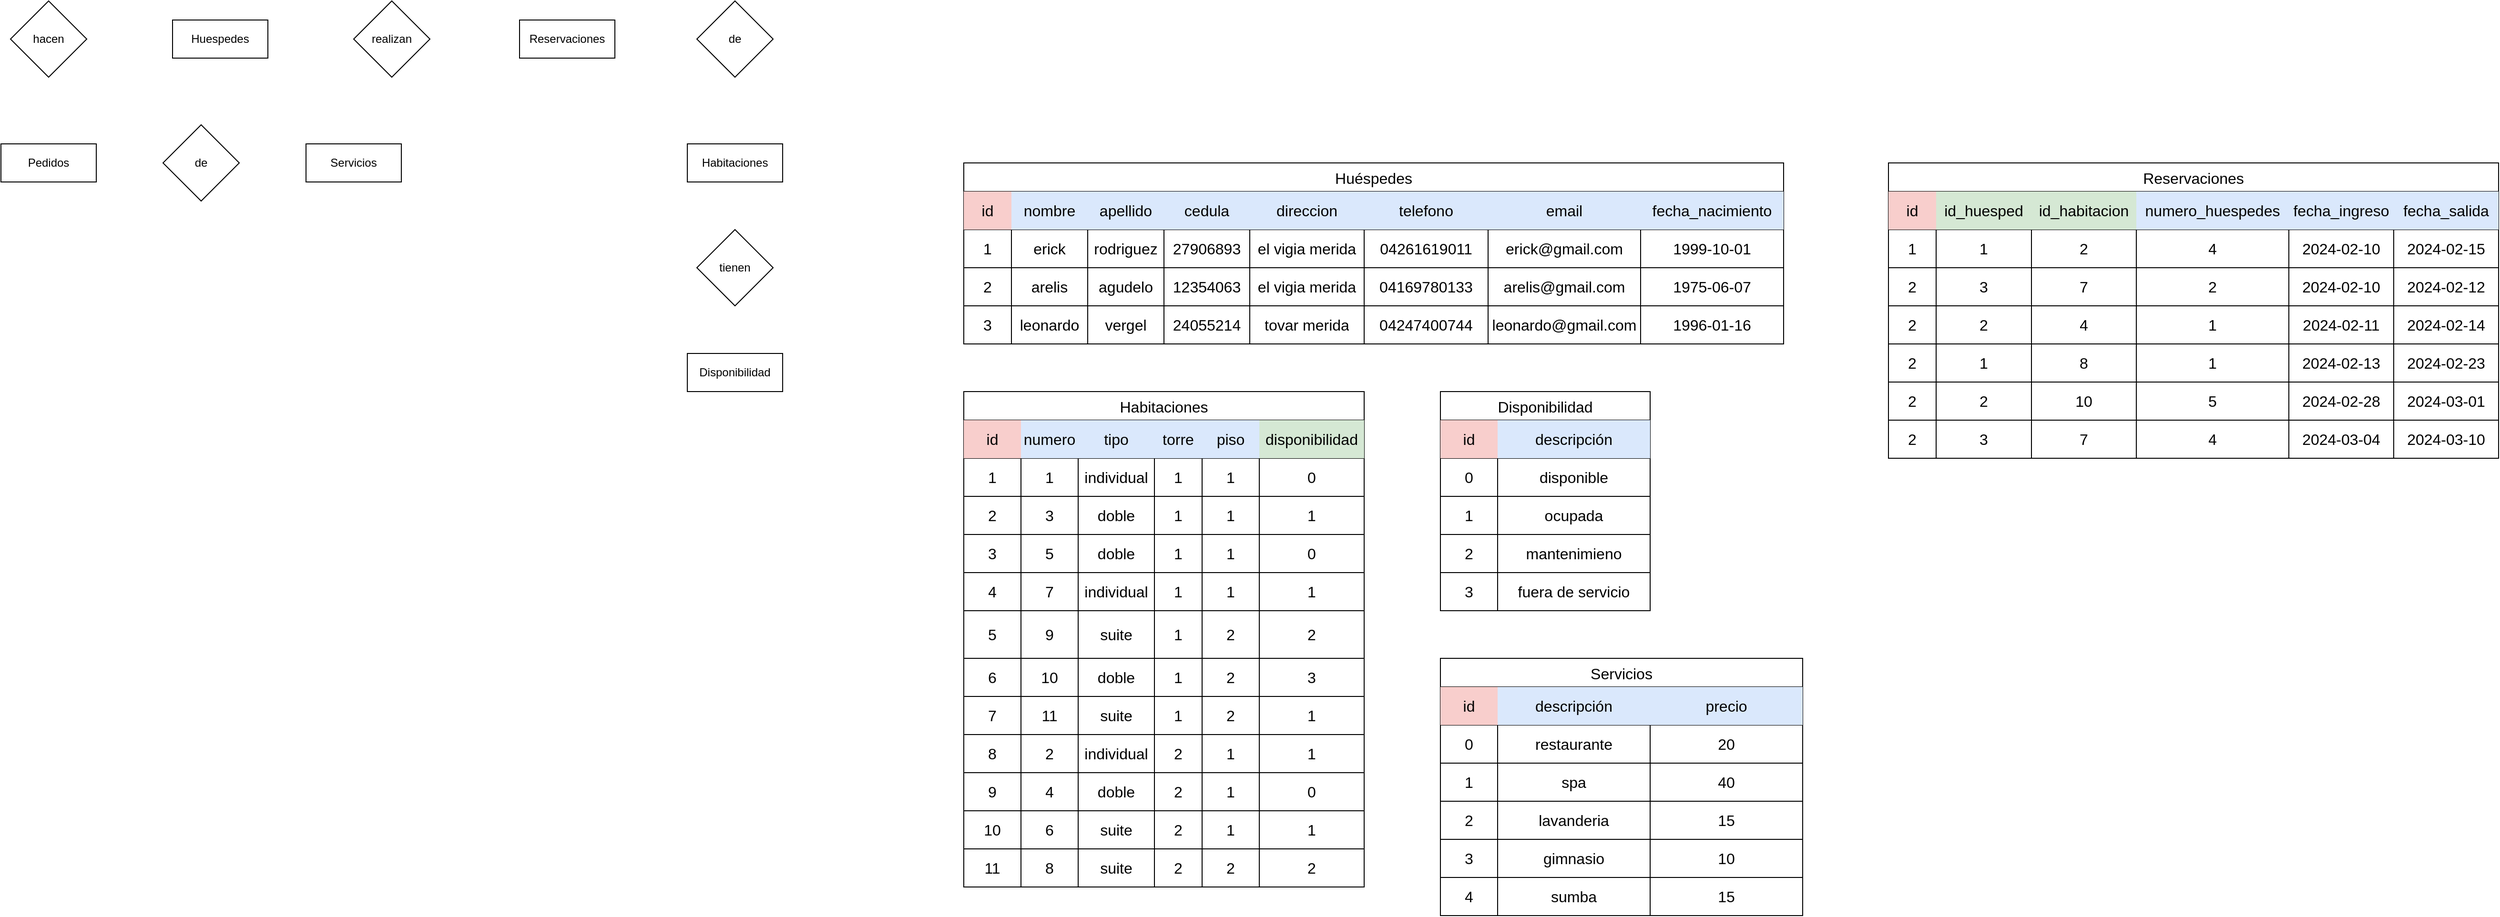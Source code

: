 <mxfile version="23.1.5" type="github">
  <diagram name="Página-1" id="9AUMjQT3tCxTY_urKVTj">
    <mxGraphModel dx="3031" dy="728" grid="1" gridSize="10" guides="1" tooltips="1" connect="1" arrows="1" fold="1" page="1" pageScale="1" pageWidth="827" pageHeight="1169" math="0" shadow="0">
      <root>
        <mxCell id="0" />
        <mxCell id="1" parent="0" />
        <mxCell id="js0NvnDeoMedCHYEqulD-1" value="Huespedes" style="whiteSpace=wrap;html=1;align=center;" parent="1" vertex="1">
          <mxGeometry x="-790" y="190" width="100" height="40" as="geometry" />
        </mxCell>
        <mxCell id="js0NvnDeoMedCHYEqulD-2" value="Reservaciones" style="whiteSpace=wrap;html=1;align=center;" parent="1" vertex="1">
          <mxGeometry x="-426" y="190" width="100" height="40" as="geometry" />
        </mxCell>
        <mxCell id="js0NvnDeoMedCHYEqulD-3" value="Habitaciones" style="whiteSpace=wrap;html=1;align=center;" parent="1" vertex="1">
          <mxGeometry x="-250" y="320" width="100" height="40" as="geometry" />
        </mxCell>
        <mxCell id="js0NvnDeoMedCHYEqulD-4" value="Pedidos" style="whiteSpace=wrap;html=1;align=center;" parent="1" vertex="1">
          <mxGeometry x="-970" y="320" width="100" height="40" as="geometry" />
        </mxCell>
        <mxCell id="js0NvnDeoMedCHYEqulD-5" value="Huéspedes" style="shape=table;startSize=30;container=1;collapsible=0;childLayout=tableLayout;strokeColor=default;fontSize=16;" parent="1" vertex="1">
          <mxGeometry x="40" y="340" width="860.0" height="190" as="geometry" />
        </mxCell>
        <mxCell id="js0NvnDeoMedCHYEqulD-6" value="" style="shape=tableRow;horizontal=0;startSize=0;swimlaneHead=0;swimlaneBody=0;strokeColor=inherit;top=0;left=0;bottom=0;right=0;collapsible=0;dropTarget=0;fillColor=none;points=[[0,0.5],[1,0.5]];portConstraint=eastwest;fontSize=16;" parent="js0NvnDeoMedCHYEqulD-5" vertex="1">
          <mxGeometry y="30" width="860.0" height="40" as="geometry" />
        </mxCell>
        <mxCell id="js0NvnDeoMedCHYEqulD-34" value="id" style="shape=partialRectangle;html=1;whiteSpace=wrap;connectable=0;strokeColor=#b85450;overflow=hidden;fillColor=#f8cecc;top=0;left=0;bottom=0;right=0;pointerEvents=1;fontSize=16;" parent="js0NvnDeoMedCHYEqulD-6" vertex="1">
          <mxGeometry width="50" height="40" as="geometry">
            <mxRectangle width="50" height="40" as="alternateBounds" />
          </mxGeometry>
        </mxCell>
        <mxCell id="js0NvnDeoMedCHYEqulD-7" value="nombre" style="shape=partialRectangle;html=1;whiteSpace=wrap;connectable=0;strokeColor=#6c8ebf;overflow=hidden;fillColor=#dae8fc;top=0;left=0;bottom=0;right=0;pointerEvents=1;fontSize=16;" parent="js0NvnDeoMedCHYEqulD-6" vertex="1">
          <mxGeometry x="50" width="80" height="40" as="geometry">
            <mxRectangle width="80" height="40" as="alternateBounds" />
          </mxGeometry>
        </mxCell>
        <mxCell id="js0NvnDeoMedCHYEqulD-28" value="apellido" style="shape=partialRectangle;html=1;whiteSpace=wrap;connectable=0;strokeColor=#6c8ebf;overflow=hidden;fillColor=#dae8fc;top=0;left=0;bottom=0;right=0;pointerEvents=1;fontSize=16;" parent="js0NvnDeoMedCHYEqulD-6" vertex="1">
          <mxGeometry x="130" width="80" height="40" as="geometry">
            <mxRectangle width="80" height="40" as="alternateBounds" />
          </mxGeometry>
        </mxCell>
        <mxCell id="js0NvnDeoMedCHYEqulD-31" value="cedula" style="shape=partialRectangle;html=1;whiteSpace=wrap;connectable=0;strokeColor=#6c8ebf;overflow=hidden;fillColor=#dae8fc;top=0;left=0;bottom=0;right=0;pointerEvents=1;fontSize=16;" parent="js0NvnDeoMedCHYEqulD-6" vertex="1">
          <mxGeometry x="210" width="90" height="40" as="geometry">
            <mxRectangle width="90" height="40" as="alternateBounds" />
          </mxGeometry>
        </mxCell>
        <mxCell id="js0NvnDeoMedCHYEqulD-8" value="direccion" style="shape=partialRectangle;html=1;whiteSpace=wrap;connectable=0;strokeColor=#6c8ebf;overflow=hidden;fillColor=#dae8fc;top=0;left=0;bottom=0;right=0;pointerEvents=1;fontSize=16;" parent="js0NvnDeoMedCHYEqulD-6" vertex="1">
          <mxGeometry x="300" width="120" height="40" as="geometry">
            <mxRectangle width="120" height="40" as="alternateBounds" />
          </mxGeometry>
        </mxCell>
        <mxCell id="js0NvnDeoMedCHYEqulD-9" value="telefono" style="shape=partialRectangle;html=1;whiteSpace=wrap;connectable=0;strokeColor=#6c8ebf;overflow=hidden;fillColor=#dae8fc;top=0;left=0;bottom=0;right=0;pointerEvents=1;fontSize=16;" parent="js0NvnDeoMedCHYEqulD-6" vertex="1">
          <mxGeometry x="420" width="130" height="40" as="geometry">
            <mxRectangle width="130" height="40" as="alternateBounds" />
          </mxGeometry>
        </mxCell>
        <mxCell id="js0NvnDeoMedCHYEqulD-25" value="email" style="shape=partialRectangle;html=1;whiteSpace=wrap;connectable=0;strokeColor=#6c8ebf;overflow=hidden;fillColor=#dae8fc;top=0;left=0;bottom=0;right=0;pointerEvents=1;fontSize=16;" parent="js0NvnDeoMedCHYEqulD-6" vertex="1">
          <mxGeometry x="550" width="160" height="40" as="geometry">
            <mxRectangle width="160" height="40" as="alternateBounds" />
          </mxGeometry>
        </mxCell>
        <mxCell id="js0NvnDeoMedCHYEqulD-22" value="fecha_nacimiento" style="shape=partialRectangle;html=1;whiteSpace=wrap;connectable=0;strokeColor=#6c8ebf;overflow=hidden;fillColor=#dae8fc;top=0;left=0;bottom=0;right=0;pointerEvents=1;fontSize=16;" parent="js0NvnDeoMedCHYEqulD-6" vertex="1">
          <mxGeometry x="710" width="150" height="40" as="geometry">
            <mxRectangle width="150" height="40" as="alternateBounds" />
          </mxGeometry>
        </mxCell>
        <mxCell id="js0NvnDeoMedCHYEqulD-10" value="" style="shape=tableRow;horizontal=0;startSize=0;swimlaneHead=0;swimlaneBody=0;strokeColor=inherit;top=0;left=0;bottom=0;right=0;collapsible=0;dropTarget=0;fillColor=none;points=[[0,0.5],[1,0.5]];portConstraint=eastwest;fontSize=16;" parent="js0NvnDeoMedCHYEqulD-5" vertex="1">
          <mxGeometry y="70" width="860.0" height="40" as="geometry" />
        </mxCell>
        <mxCell id="js0NvnDeoMedCHYEqulD-35" value="1" style="shape=partialRectangle;html=1;whiteSpace=wrap;connectable=0;strokeColor=inherit;overflow=hidden;fillColor=none;top=0;left=0;bottom=0;right=0;pointerEvents=1;fontSize=16;" parent="js0NvnDeoMedCHYEqulD-10" vertex="1">
          <mxGeometry width="50" height="40" as="geometry">
            <mxRectangle width="50" height="40" as="alternateBounds" />
          </mxGeometry>
        </mxCell>
        <mxCell id="js0NvnDeoMedCHYEqulD-11" value="erick" style="shape=partialRectangle;html=1;whiteSpace=wrap;connectable=0;strokeColor=inherit;overflow=hidden;fillColor=none;top=0;left=0;bottom=0;right=0;pointerEvents=1;fontSize=16;" parent="js0NvnDeoMedCHYEqulD-10" vertex="1">
          <mxGeometry x="50" width="80" height="40" as="geometry">
            <mxRectangle width="80" height="40" as="alternateBounds" />
          </mxGeometry>
        </mxCell>
        <mxCell id="js0NvnDeoMedCHYEqulD-29" value="rodriguez" style="shape=partialRectangle;html=1;whiteSpace=wrap;connectable=0;strokeColor=inherit;overflow=hidden;fillColor=none;top=0;left=0;bottom=0;right=0;pointerEvents=1;fontSize=16;" parent="js0NvnDeoMedCHYEqulD-10" vertex="1">
          <mxGeometry x="130" width="80" height="40" as="geometry">
            <mxRectangle width="80" height="40" as="alternateBounds" />
          </mxGeometry>
        </mxCell>
        <mxCell id="js0NvnDeoMedCHYEqulD-32" value="27906893" style="shape=partialRectangle;html=1;whiteSpace=wrap;connectable=0;strokeColor=inherit;overflow=hidden;fillColor=none;top=0;left=0;bottom=0;right=0;pointerEvents=1;fontSize=16;" parent="js0NvnDeoMedCHYEqulD-10" vertex="1">
          <mxGeometry x="210" width="90" height="40" as="geometry">
            <mxRectangle width="90" height="40" as="alternateBounds" />
          </mxGeometry>
        </mxCell>
        <mxCell id="js0NvnDeoMedCHYEqulD-12" value="el vigia merida" style="shape=partialRectangle;html=1;whiteSpace=wrap;connectable=0;strokeColor=inherit;overflow=hidden;fillColor=none;top=0;left=0;bottom=0;right=0;pointerEvents=1;fontSize=16;" parent="js0NvnDeoMedCHYEqulD-10" vertex="1">
          <mxGeometry x="300" width="120" height="40" as="geometry">
            <mxRectangle width="120" height="40" as="alternateBounds" />
          </mxGeometry>
        </mxCell>
        <mxCell id="js0NvnDeoMedCHYEqulD-13" value="04261619011" style="shape=partialRectangle;html=1;whiteSpace=wrap;connectable=0;strokeColor=inherit;overflow=hidden;fillColor=none;top=0;left=0;bottom=0;right=0;pointerEvents=1;fontSize=16;" parent="js0NvnDeoMedCHYEqulD-10" vertex="1">
          <mxGeometry x="420" width="130" height="40" as="geometry">
            <mxRectangle width="130" height="40" as="alternateBounds" />
          </mxGeometry>
        </mxCell>
        <mxCell id="js0NvnDeoMedCHYEqulD-26" value="erick@gmail.com" style="shape=partialRectangle;html=1;whiteSpace=wrap;connectable=0;strokeColor=inherit;overflow=hidden;fillColor=none;top=0;left=0;bottom=0;right=0;pointerEvents=1;fontSize=16;" parent="js0NvnDeoMedCHYEqulD-10" vertex="1">
          <mxGeometry x="550" width="160" height="40" as="geometry">
            <mxRectangle width="160" height="40" as="alternateBounds" />
          </mxGeometry>
        </mxCell>
        <mxCell id="js0NvnDeoMedCHYEqulD-23" value="1999-10-01" style="shape=partialRectangle;html=1;whiteSpace=wrap;connectable=0;strokeColor=inherit;overflow=hidden;fillColor=none;top=0;left=0;bottom=0;right=0;pointerEvents=1;fontSize=16;" parent="js0NvnDeoMedCHYEqulD-10" vertex="1">
          <mxGeometry x="710" width="150" height="40" as="geometry">
            <mxRectangle width="150" height="40" as="alternateBounds" />
          </mxGeometry>
        </mxCell>
        <mxCell id="js0NvnDeoMedCHYEqulD-14" value="" style="shape=tableRow;horizontal=0;startSize=0;swimlaneHead=0;swimlaneBody=0;strokeColor=inherit;top=0;left=0;bottom=0;right=0;collapsible=0;dropTarget=0;fillColor=none;points=[[0,0.5],[1,0.5]];portConstraint=eastwest;fontSize=16;" parent="js0NvnDeoMedCHYEqulD-5" vertex="1">
          <mxGeometry y="110" width="860.0" height="40" as="geometry" />
        </mxCell>
        <mxCell id="js0NvnDeoMedCHYEqulD-36" value="2" style="shape=partialRectangle;html=1;whiteSpace=wrap;connectable=0;strokeColor=inherit;overflow=hidden;fillColor=none;top=0;left=0;bottom=0;right=0;pointerEvents=1;fontSize=16;" parent="js0NvnDeoMedCHYEqulD-14" vertex="1">
          <mxGeometry width="50" height="40" as="geometry">
            <mxRectangle width="50" height="40" as="alternateBounds" />
          </mxGeometry>
        </mxCell>
        <mxCell id="js0NvnDeoMedCHYEqulD-15" value="arelis" style="shape=partialRectangle;html=1;whiteSpace=wrap;connectable=0;strokeColor=inherit;overflow=hidden;fillColor=none;top=0;left=0;bottom=0;right=0;pointerEvents=1;fontSize=16;" parent="js0NvnDeoMedCHYEqulD-14" vertex="1">
          <mxGeometry x="50" width="80" height="40" as="geometry">
            <mxRectangle width="80" height="40" as="alternateBounds" />
          </mxGeometry>
        </mxCell>
        <mxCell id="js0NvnDeoMedCHYEqulD-30" value="agudelo" style="shape=partialRectangle;html=1;whiteSpace=wrap;connectable=0;strokeColor=inherit;overflow=hidden;fillColor=none;top=0;left=0;bottom=0;right=0;pointerEvents=1;fontSize=16;" parent="js0NvnDeoMedCHYEqulD-14" vertex="1">
          <mxGeometry x="130" width="80" height="40" as="geometry">
            <mxRectangle width="80" height="40" as="alternateBounds" />
          </mxGeometry>
        </mxCell>
        <mxCell id="js0NvnDeoMedCHYEqulD-33" value="12354063" style="shape=partialRectangle;html=1;whiteSpace=wrap;connectable=0;strokeColor=inherit;overflow=hidden;fillColor=none;top=0;left=0;bottom=0;right=0;pointerEvents=1;fontSize=16;" parent="js0NvnDeoMedCHYEqulD-14" vertex="1">
          <mxGeometry x="210" width="90" height="40" as="geometry">
            <mxRectangle width="90" height="40" as="alternateBounds" />
          </mxGeometry>
        </mxCell>
        <mxCell id="js0NvnDeoMedCHYEqulD-16" value="el vigia merida" style="shape=partialRectangle;html=1;whiteSpace=wrap;connectable=0;strokeColor=inherit;overflow=hidden;fillColor=none;top=0;left=0;bottom=0;right=0;pointerEvents=1;fontSize=16;" parent="js0NvnDeoMedCHYEqulD-14" vertex="1">
          <mxGeometry x="300" width="120" height="40" as="geometry">
            <mxRectangle width="120" height="40" as="alternateBounds" />
          </mxGeometry>
        </mxCell>
        <mxCell id="js0NvnDeoMedCHYEqulD-17" value="04169780133" style="shape=partialRectangle;html=1;whiteSpace=wrap;connectable=0;strokeColor=inherit;overflow=hidden;fillColor=none;top=0;left=0;bottom=0;right=0;pointerEvents=1;fontSize=16;" parent="js0NvnDeoMedCHYEqulD-14" vertex="1">
          <mxGeometry x="420" width="130" height="40" as="geometry">
            <mxRectangle width="130" height="40" as="alternateBounds" />
          </mxGeometry>
        </mxCell>
        <mxCell id="js0NvnDeoMedCHYEqulD-27" value="arelis@gmail.com" style="shape=partialRectangle;html=1;whiteSpace=wrap;connectable=0;strokeColor=inherit;overflow=hidden;fillColor=none;top=0;left=0;bottom=0;right=0;pointerEvents=1;fontSize=16;" parent="js0NvnDeoMedCHYEqulD-14" vertex="1">
          <mxGeometry x="550" width="160" height="40" as="geometry">
            <mxRectangle width="160" height="40" as="alternateBounds" />
          </mxGeometry>
        </mxCell>
        <mxCell id="js0NvnDeoMedCHYEqulD-24" value="1975-06-07" style="shape=partialRectangle;html=1;whiteSpace=wrap;connectable=0;strokeColor=inherit;overflow=hidden;fillColor=none;top=0;left=0;bottom=0;right=0;pointerEvents=1;fontSize=16;" parent="js0NvnDeoMedCHYEqulD-14" vertex="1">
          <mxGeometry x="710" width="150" height="40" as="geometry">
            <mxRectangle width="150" height="40" as="alternateBounds" />
          </mxGeometry>
        </mxCell>
        <mxCell id="js0NvnDeoMedCHYEqulD-37" value="" style="shape=tableRow;horizontal=0;startSize=0;swimlaneHead=0;swimlaneBody=0;strokeColor=inherit;top=0;left=0;bottom=0;right=0;collapsible=0;dropTarget=0;fillColor=none;points=[[0,0.5],[1,0.5]];portConstraint=eastwest;fontSize=16;" parent="js0NvnDeoMedCHYEqulD-5" vertex="1">
          <mxGeometry y="150" width="860.0" height="40" as="geometry" />
        </mxCell>
        <mxCell id="js0NvnDeoMedCHYEqulD-38" value="3" style="shape=partialRectangle;html=1;whiteSpace=wrap;connectable=0;strokeColor=inherit;overflow=hidden;fillColor=none;top=0;left=0;bottom=0;right=0;pointerEvents=1;fontSize=16;" parent="js0NvnDeoMedCHYEqulD-37" vertex="1">
          <mxGeometry width="50" height="40" as="geometry">
            <mxRectangle width="50" height="40" as="alternateBounds" />
          </mxGeometry>
        </mxCell>
        <mxCell id="js0NvnDeoMedCHYEqulD-39" value="leonardo" style="shape=partialRectangle;html=1;whiteSpace=wrap;connectable=0;strokeColor=inherit;overflow=hidden;fillColor=none;top=0;left=0;bottom=0;right=0;pointerEvents=1;fontSize=16;" parent="js0NvnDeoMedCHYEqulD-37" vertex="1">
          <mxGeometry x="50" width="80" height="40" as="geometry">
            <mxRectangle width="80" height="40" as="alternateBounds" />
          </mxGeometry>
        </mxCell>
        <mxCell id="js0NvnDeoMedCHYEqulD-40" value="vergel" style="shape=partialRectangle;html=1;whiteSpace=wrap;connectable=0;strokeColor=inherit;overflow=hidden;fillColor=none;top=0;left=0;bottom=0;right=0;pointerEvents=1;fontSize=16;" parent="js0NvnDeoMedCHYEqulD-37" vertex="1">
          <mxGeometry x="130" width="80" height="40" as="geometry">
            <mxRectangle width="80" height="40" as="alternateBounds" />
          </mxGeometry>
        </mxCell>
        <mxCell id="js0NvnDeoMedCHYEqulD-41" value="24055214" style="shape=partialRectangle;html=1;whiteSpace=wrap;connectable=0;strokeColor=inherit;overflow=hidden;fillColor=none;top=0;left=0;bottom=0;right=0;pointerEvents=1;fontSize=16;" parent="js0NvnDeoMedCHYEqulD-37" vertex="1">
          <mxGeometry x="210" width="90" height="40" as="geometry">
            <mxRectangle width="90" height="40" as="alternateBounds" />
          </mxGeometry>
        </mxCell>
        <mxCell id="js0NvnDeoMedCHYEqulD-42" value="tovar merida" style="shape=partialRectangle;html=1;whiteSpace=wrap;connectable=0;strokeColor=inherit;overflow=hidden;fillColor=none;top=0;left=0;bottom=0;right=0;pointerEvents=1;fontSize=16;" parent="js0NvnDeoMedCHYEqulD-37" vertex="1">
          <mxGeometry x="300" width="120" height="40" as="geometry">
            <mxRectangle width="120" height="40" as="alternateBounds" />
          </mxGeometry>
        </mxCell>
        <mxCell id="js0NvnDeoMedCHYEqulD-43" value="04247400744" style="shape=partialRectangle;html=1;whiteSpace=wrap;connectable=0;strokeColor=inherit;overflow=hidden;fillColor=none;top=0;left=0;bottom=0;right=0;pointerEvents=1;fontSize=16;" parent="js0NvnDeoMedCHYEqulD-37" vertex="1">
          <mxGeometry x="420" width="130" height="40" as="geometry">
            <mxRectangle width="130" height="40" as="alternateBounds" />
          </mxGeometry>
        </mxCell>
        <mxCell id="js0NvnDeoMedCHYEqulD-44" value="leonardo@gmail.com" style="shape=partialRectangle;html=1;whiteSpace=wrap;connectable=0;strokeColor=inherit;overflow=hidden;fillColor=none;top=0;left=0;bottom=0;right=0;pointerEvents=1;fontSize=16;" parent="js0NvnDeoMedCHYEqulD-37" vertex="1">
          <mxGeometry x="550" width="160" height="40" as="geometry">
            <mxRectangle width="160" height="40" as="alternateBounds" />
          </mxGeometry>
        </mxCell>
        <mxCell id="js0NvnDeoMedCHYEqulD-45" value="1996-01-16" style="shape=partialRectangle;html=1;whiteSpace=wrap;connectable=0;strokeColor=inherit;overflow=hidden;fillColor=none;top=0;left=0;bottom=0;right=0;pointerEvents=1;fontSize=16;" parent="js0NvnDeoMedCHYEqulD-37" vertex="1">
          <mxGeometry x="710" width="150" height="40" as="geometry">
            <mxRectangle width="150" height="40" as="alternateBounds" />
          </mxGeometry>
        </mxCell>
        <mxCell id="js0NvnDeoMedCHYEqulD-46" value="Habitaciones" style="shape=table;startSize=30;container=1;collapsible=0;childLayout=tableLayout;strokeColor=default;fontSize=16;" parent="1" vertex="1">
          <mxGeometry x="40" y="580" width="420" height="520" as="geometry" />
        </mxCell>
        <mxCell id="js0NvnDeoMedCHYEqulD-47" value="" style="shape=tableRow;horizontal=0;startSize=0;swimlaneHead=0;swimlaneBody=0;strokeColor=inherit;top=0;left=0;bottom=0;right=0;collapsible=0;dropTarget=0;fillColor=none;points=[[0,0.5],[1,0.5]];portConstraint=eastwest;fontSize=16;" parent="js0NvnDeoMedCHYEqulD-46" vertex="1">
          <mxGeometry y="30" width="420" height="40" as="geometry" />
        </mxCell>
        <mxCell id="js0NvnDeoMedCHYEqulD-48" value="id" style="shape=partialRectangle;html=1;whiteSpace=wrap;connectable=0;strokeColor=#b85450;overflow=hidden;fillColor=#f8cecc;top=0;left=0;bottom=0;right=0;pointerEvents=1;fontSize=16;" parent="js0NvnDeoMedCHYEqulD-47" vertex="1">
          <mxGeometry width="60" height="40" as="geometry">
            <mxRectangle width="60" height="40" as="alternateBounds" />
          </mxGeometry>
        </mxCell>
        <mxCell id="js0NvnDeoMedCHYEqulD-49" value="numero" style="shape=partialRectangle;html=1;whiteSpace=wrap;connectable=0;strokeColor=#6c8ebf;overflow=hidden;fillColor=#dae8fc;top=0;left=0;bottom=0;right=0;pointerEvents=1;fontSize=16;" parent="js0NvnDeoMedCHYEqulD-47" vertex="1">
          <mxGeometry x="60" width="60" height="40" as="geometry">
            <mxRectangle width="60" height="40" as="alternateBounds" />
          </mxGeometry>
        </mxCell>
        <mxCell id="js0NvnDeoMedCHYEqulD-50" value="tipo" style="shape=partialRectangle;html=1;whiteSpace=wrap;connectable=0;strokeColor=#6c8ebf;overflow=hidden;fillColor=#dae8fc;top=0;left=0;bottom=0;right=0;pointerEvents=1;fontSize=16;" parent="js0NvnDeoMedCHYEqulD-47" vertex="1">
          <mxGeometry x="120" width="80" height="40" as="geometry">
            <mxRectangle width="80" height="40" as="alternateBounds" />
          </mxGeometry>
        </mxCell>
        <mxCell id="js0NvnDeoMedCHYEqulD-62" value="torre" style="shape=partialRectangle;html=1;whiteSpace=wrap;connectable=0;strokeColor=#6c8ebf;overflow=hidden;fillColor=#dae8fc;top=0;left=0;bottom=0;right=0;pointerEvents=1;fontSize=16;" parent="js0NvnDeoMedCHYEqulD-47" vertex="1">
          <mxGeometry x="200" width="50" height="40" as="geometry">
            <mxRectangle width="50" height="40" as="alternateBounds" />
          </mxGeometry>
        </mxCell>
        <mxCell id="js0NvnDeoMedCHYEqulD-84" value="piso" style="shape=partialRectangle;html=1;whiteSpace=wrap;connectable=0;strokeColor=#6c8ebf;overflow=hidden;fillColor=#dae8fc;top=0;left=0;bottom=0;right=0;pointerEvents=1;fontSize=16;" parent="js0NvnDeoMedCHYEqulD-47" vertex="1">
          <mxGeometry x="250" width="60" height="40" as="geometry">
            <mxRectangle width="60" height="40" as="alternateBounds" />
          </mxGeometry>
        </mxCell>
        <mxCell id="js0NvnDeoMedCHYEqulD-59" value="disponibilidad" style="shape=partialRectangle;html=1;whiteSpace=wrap;connectable=0;strokeColor=#82b366;overflow=hidden;fillColor=#d5e8d4;top=0;left=0;bottom=0;right=0;pointerEvents=1;fontSize=16;" parent="js0NvnDeoMedCHYEqulD-47" vertex="1">
          <mxGeometry x="310" width="110" height="40" as="geometry">
            <mxRectangle width="110" height="40" as="alternateBounds" />
          </mxGeometry>
        </mxCell>
        <mxCell id="js0NvnDeoMedCHYEqulD-51" value="" style="shape=tableRow;horizontal=0;startSize=0;swimlaneHead=0;swimlaneBody=0;strokeColor=inherit;top=0;left=0;bottom=0;right=0;collapsible=0;dropTarget=0;fillColor=none;points=[[0,0.5],[1,0.5]];portConstraint=eastwest;fontSize=16;" parent="js0NvnDeoMedCHYEqulD-46" vertex="1">
          <mxGeometry y="70" width="420" height="40" as="geometry" />
        </mxCell>
        <mxCell id="js0NvnDeoMedCHYEqulD-52" value="1" style="shape=partialRectangle;html=1;whiteSpace=wrap;connectable=0;strokeColor=inherit;overflow=hidden;fillColor=none;top=0;left=0;bottom=0;right=0;pointerEvents=1;fontSize=16;" parent="js0NvnDeoMedCHYEqulD-51" vertex="1">
          <mxGeometry width="60" height="40" as="geometry">
            <mxRectangle width="60" height="40" as="alternateBounds" />
          </mxGeometry>
        </mxCell>
        <mxCell id="js0NvnDeoMedCHYEqulD-53" value="1" style="shape=partialRectangle;html=1;whiteSpace=wrap;connectable=0;strokeColor=inherit;overflow=hidden;fillColor=none;top=0;left=0;bottom=0;right=0;pointerEvents=1;fontSize=16;" parent="js0NvnDeoMedCHYEqulD-51" vertex="1">
          <mxGeometry x="60" width="60" height="40" as="geometry">
            <mxRectangle width="60" height="40" as="alternateBounds" />
          </mxGeometry>
        </mxCell>
        <mxCell id="js0NvnDeoMedCHYEqulD-54" value="individual" style="shape=partialRectangle;html=1;whiteSpace=wrap;connectable=0;strokeColor=inherit;overflow=hidden;fillColor=none;top=0;left=0;bottom=0;right=0;pointerEvents=1;fontSize=16;" parent="js0NvnDeoMedCHYEqulD-51" vertex="1">
          <mxGeometry x="120" width="80" height="40" as="geometry">
            <mxRectangle width="80" height="40" as="alternateBounds" />
          </mxGeometry>
        </mxCell>
        <mxCell id="js0NvnDeoMedCHYEqulD-63" value="1" style="shape=partialRectangle;html=1;whiteSpace=wrap;connectable=0;strokeColor=inherit;overflow=hidden;fillColor=none;top=0;left=0;bottom=0;right=0;pointerEvents=1;fontSize=16;" parent="js0NvnDeoMedCHYEqulD-51" vertex="1">
          <mxGeometry x="200" width="50" height="40" as="geometry">
            <mxRectangle width="50" height="40" as="alternateBounds" />
          </mxGeometry>
        </mxCell>
        <mxCell id="js0NvnDeoMedCHYEqulD-85" value="1" style="shape=partialRectangle;html=1;whiteSpace=wrap;connectable=0;strokeColor=inherit;overflow=hidden;fillColor=none;top=0;left=0;bottom=0;right=0;pointerEvents=1;fontSize=16;" parent="js0NvnDeoMedCHYEqulD-51" vertex="1">
          <mxGeometry x="250" width="60" height="40" as="geometry">
            <mxRectangle width="60" height="40" as="alternateBounds" />
          </mxGeometry>
        </mxCell>
        <mxCell id="js0NvnDeoMedCHYEqulD-60" value="0" style="shape=partialRectangle;html=1;whiteSpace=wrap;connectable=0;strokeColor=inherit;overflow=hidden;fillColor=none;top=0;left=0;bottom=0;right=0;pointerEvents=1;fontSize=16;" parent="js0NvnDeoMedCHYEqulD-51" vertex="1">
          <mxGeometry x="310" width="110" height="40" as="geometry">
            <mxRectangle width="110" height="40" as="alternateBounds" />
          </mxGeometry>
        </mxCell>
        <mxCell id="js0NvnDeoMedCHYEqulD-55" value="" style="shape=tableRow;horizontal=0;startSize=0;swimlaneHead=0;swimlaneBody=0;strokeColor=inherit;top=0;left=0;bottom=0;right=0;collapsible=0;dropTarget=0;fillColor=none;points=[[0,0.5],[1,0.5]];portConstraint=eastwest;fontSize=16;" parent="js0NvnDeoMedCHYEqulD-46" vertex="1">
          <mxGeometry y="110" width="420" height="40" as="geometry" />
        </mxCell>
        <mxCell id="js0NvnDeoMedCHYEqulD-56" value="2" style="shape=partialRectangle;html=1;whiteSpace=wrap;connectable=0;strokeColor=inherit;overflow=hidden;fillColor=none;top=0;left=0;bottom=0;right=0;pointerEvents=1;fontSize=16;" parent="js0NvnDeoMedCHYEqulD-55" vertex="1">
          <mxGeometry width="60" height="40" as="geometry">
            <mxRectangle width="60" height="40" as="alternateBounds" />
          </mxGeometry>
        </mxCell>
        <mxCell id="js0NvnDeoMedCHYEqulD-57" value="3" style="shape=partialRectangle;html=1;whiteSpace=wrap;connectable=0;strokeColor=inherit;overflow=hidden;fillColor=none;top=0;left=0;bottom=0;right=0;pointerEvents=1;fontSize=16;" parent="js0NvnDeoMedCHYEqulD-55" vertex="1">
          <mxGeometry x="60" width="60" height="40" as="geometry">
            <mxRectangle width="60" height="40" as="alternateBounds" />
          </mxGeometry>
        </mxCell>
        <mxCell id="js0NvnDeoMedCHYEqulD-58" value="doble" style="shape=partialRectangle;html=1;whiteSpace=wrap;connectable=0;strokeColor=inherit;overflow=hidden;fillColor=none;top=0;left=0;bottom=0;right=0;pointerEvents=1;fontSize=16;" parent="js0NvnDeoMedCHYEqulD-55" vertex="1">
          <mxGeometry x="120" width="80" height="40" as="geometry">
            <mxRectangle width="80" height="40" as="alternateBounds" />
          </mxGeometry>
        </mxCell>
        <mxCell id="js0NvnDeoMedCHYEqulD-64" value="1" style="shape=partialRectangle;html=1;whiteSpace=wrap;connectable=0;strokeColor=inherit;overflow=hidden;fillColor=none;top=0;left=0;bottom=0;right=0;pointerEvents=1;fontSize=16;" parent="js0NvnDeoMedCHYEqulD-55" vertex="1">
          <mxGeometry x="200" width="50" height="40" as="geometry">
            <mxRectangle width="50" height="40" as="alternateBounds" />
          </mxGeometry>
        </mxCell>
        <mxCell id="js0NvnDeoMedCHYEqulD-86" value="1" style="shape=partialRectangle;html=1;whiteSpace=wrap;connectable=0;strokeColor=inherit;overflow=hidden;fillColor=none;top=0;left=0;bottom=0;right=0;pointerEvents=1;fontSize=16;" parent="js0NvnDeoMedCHYEqulD-55" vertex="1">
          <mxGeometry x="250" width="60" height="40" as="geometry">
            <mxRectangle width="60" height="40" as="alternateBounds" />
          </mxGeometry>
        </mxCell>
        <mxCell id="js0NvnDeoMedCHYEqulD-61" value="1" style="shape=partialRectangle;html=1;whiteSpace=wrap;connectable=0;strokeColor=inherit;overflow=hidden;fillColor=none;top=0;left=0;bottom=0;right=0;pointerEvents=1;fontSize=16;" parent="js0NvnDeoMedCHYEqulD-55" vertex="1">
          <mxGeometry x="310" width="110" height="40" as="geometry">
            <mxRectangle width="110" height="40" as="alternateBounds" />
          </mxGeometry>
        </mxCell>
        <mxCell id="js0NvnDeoMedCHYEqulD-87" value="" style="shape=tableRow;horizontal=0;startSize=0;swimlaneHead=0;swimlaneBody=0;strokeColor=inherit;top=0;left=0;bottom=0;right=0;collapsible=0;dropTarget=0;fillColor=none;points=[[0,0.5],[1,0.5]];portConstraint=eastwest;fontSize=16;" parent="js0NvnDeoMedCHYEqulD-46" vertex="1">
          <mxGeometry y="150" width="420" height="40" as="geometry" />
        </mxCell>
        <mxCell id="js0NvnDeoMedCHYEqulD-88" value="3" style="shape=partialRectangle;html=1;whiteSpace=wrap;connectable=0;strokeColor=inherit;overflow=hidden;fillColor=none;top=0;left=0;bottom=0;right=0;pointerEvents=1;fontSize=16;" parent="js0NvnDeoMedCHYEqulD-87" vertex="1">
          <mxGeometry width="60" height="40" as="geometry">
            <mxRectangle width="60" height="40" as="alternateBounds" />
          </mxGeometry>
        </mxCell>
        <mxCell id="js0NvnDeoMedCHYEqulD-89" value="5" style="shape=partialRectangle;html=1;whiteSpace=wrap;connectable=0;strokeColor=inherit;overflow=hidden;fillColor=none;top=0;left=0;bottom=0;right=0;pointerEvents=1;fontSize=16;" parent="js0NvnDeoMedCHYEqulD-87" vertex="1">
          <mxGeometry x="60" width="60" height="40" as="geometry">
            <mxRectangle width="60" height="40" as="alternateBounds" />
          </mxGeometry>
        </mxCell>
        <mxCell id="js0NvnDeoMedCHYEqulD-90" value="doble" style="shape=partialRectangle;html=1;whiteSpace=wrap;connectable=0;strokeColor=inherit;overflow=hidden;fillColor=none;top=0;left=0;bottom=0;right=0;pointerEvents=1;fontSize=16;" parent="js0NvnDeoMedCHYEqulD-87" vertex="1">
          <mxGeometry x="120" width="80" height="40" as="geometry">
            <mxRectangle width="80" height="40" as="alternateBounds" />
          </mxGeometry>
        </mxCell>
        <mxCell id="js0NvnDeoMedCHYEqulD-91" value="1" style="shape=partialRectangle;html=1;whiteSpace=wrap;connectable=0;strokeColor=inherit;overflow=hidden;fillColor=none;top=0;left=0;bottom=0;right=0;pointerEvents=1;fontSize=16;" parent="js0NvnDeoMedCHYEqulD-87" vertex="1">
          <mxGeometry x="200" width="50" height="40" as="geometry">
            <mxRectangle width="50" height="40" as="alternateBounds" />
          </mxGeometry>
        </mxCell>
        <mxCell id="js0NvnDeoMedCHYEqulD-92" value="1" style="shape=partialRectangle;html=1;whiteSpace=wrap;connectable=0;strokeColor=inherit;overflow=hidden;fillColor=none;top=0;left=0;bottom=0;right=0;pointerEvents=1;fontSize=16;" parent="js0NvnDeoMedCHYEqulD-87" vertex="1">
          <mxGeometry x="250" width="60" height="40" as="geometry">
            <mxRectangle width="60" height="40" as="alternateBounds" />
          </mxGeometry>
        </mxCell>
        <mxCell id="js0NvnDeoMedCHYEqulD-93" value="0" style="shape=partialRectangle;html=1;whiteSpace=wrap;connectable=0;strokeColor=inherit;overflow=hidden;fillColor=none;top=0;left=0;bottom=0;right=0;pointerEvents=1;fontSize=16;" parent="js0NvnDeoMedCHYEqulD-87" vertex="1">
          <mxGeometry x="310" width="110" height="40" as="geometry">
            <mxRectangle width="110" height="40" as="alternateBounds" />
          </mxGeometry>
        </mxCell>
        <mxCell id="js0NvnDeoMedCHYEqulD-108" value="" style="shape=tableRow;horizontal=0;startSize=0;swimlaneHead=0;swimlaneBody=0;strokeColor=inherit;top=0;left=0;bottom=0;right=0;collapsible=0;dropTarget=0;fillColor=none;points=[[0,0.5],[1,0.5]];portConstraint=eastwest;fontSize=16;" parent="js0NvnDeoMedCHYEqulD-46" vertex="1">
          <mxGeometry y="190" width="420" height="40" as="geometry" />
        </mxCell>
        <mxCell id="js0NvnDeoMedCHYEqulD-109" value="4" style="shape=partialRectangle;html=1;whiteSpace=wrap;connectable=0;strokeColor=inherit;overflow=hidden;fillColor=none;top=0;left=0;bottom=0;right=0;pointerEvents=1;fontSize=16;" parent="js0NvnDeoMedCHYEqulD-108" vertex="1">
          <mxGeometry width="60" height="40" as="geometry">
            <mxRectangle width="60" height="40" as="alternateBounds" />
          </mxGeometry>
        </mxCell>
        <mxCell id="js0NvnDeoMedCHYEqulD-110" value="7" style="shape=partialRectangle;html=1;whiteSpace=wrap;connectable=0;strokeColor=inherit;overflow=hidden;fillColor=none;top=0;left=0;bottom=0;right=0;pointerEvents=1;fontSize=16;" parent="js0NvnDeoMedCHYEqulD-108" vertex="1">
          <mxGeometry x="60" width="60" height="40" as="geometry">
            <mxRectangle width="60" height="40" as="alternateBounds" />
          </mxGeometry>
        </mxCell>
        <mxCell id="js0NvnDeoMedCHYEqulD-111" value="individual" style="shape=partialRectangle;html=1;whiteSpace=wrap;connectable=0;strokeColor=inherit;overflow=hidden;fillColor=none;top=0;left=0;bottom=0;right=0;pointerEvents=1;fontSize=16;" parent="js0NvnDeoMedCHYEqulD-108" vertex="1">
          <mxGeometry x="120" width="80" height="40" as="geometry">
            <mxRectangle width="80" height="40" as="alternateBounds" />
          </mxGeometry>
        </mxCell>
        <mxCell id="js0NvnDeoMedCHYEqulD-112" value="1" style="shape=partialRectangle;html=1;whiteSpace=wrap;connectable=0;strokeColor=inherit;overflow=hidden;fillColor=none;top=0;left=0;bottom=0;right=0;pointerEvents=1;fontSize=16;" parent="js0NvnDeoMedCHYEqulD-108" vertex="1">
          <mxGeometry x="200" width="50" height="40" as="geometry">
            <mxRectangle width="50" height="40" as="alternateBounds" />
          </mxGeometry>
        </mxCell>
        <mxCell id="js0NvnDeoMedCHYEqulD-113" value="1" style="shape=partialRectangle;html=1;whiteSpace=wrap;connectable=0;strokeColor=inherit;overflow=hidden;fillColor=none;top=0;left=0;bottom=0;right=0;pointerEvents=1;fontSize=16;" parent="js0NvnDeoMedCHYEqulD-108" vertex="1">
          <mxGeometry x="250" width="60" height="40" as="geometry">
            <mxRectangle width="60" height="40" as="alternateBounds" />
          </mxGeometry>
        </mxCell>
        <mxCell id="js0NvnDeoMedCHYEqulD-114" value="1" style="shape=partialRectangle;html=1;whiteSpace=wrap;connectable=0;strokeColor=inherit;overflow=hidden;fillColor=none;top=0;left=0;bottom=0;right=0;pointerEvents=1;fontSize=16;" parent="js0NvnDeoMedCHYEqulD-108" vertex="1">
          <mxGeometry x="310" width="110" height="40" as="geometry">
            <mxRectangle width="110" height="40" as="alternateBounds" />
          </mxGeometry>
        </mxCell>
        <mxCell id="js0NvnDeoMedCHYEqulD-101" value="" style="shape=tableRow;horizontal=0;startSize=0;swimlaneHead=0;swimlaneBody=0;strokeColor=inherit;top=0;left=0;bottom=0;right=0;collapsible=0;dropTarget=0;fillColor=none;points=[[0,0.5],[1,0.5]];portConstraint=eastwest;fontSize=16;" parent="js0NvnDeoMedCHYEqulD-46" vertex="1">
          <mxGeometry y="230" width="420" height="50" as="geometry" />
        </mxCell>
        <mxCell id="js0NvnDeoMedCHYEqulD-102" value="5" style="shape=partialRectangle;html=1;whiteSpace=wrap;connectable=0;strokeColor=inherit;overflow=hidden;fillColor=none;top=0;left=0;bottom=0;right=0;pointerEvents=1;fontSize=16;" parent="js0NvnDeoMedCHYEqulD-101" vertex="1">
          <mxGeometry width="60" height="50" as="geometry">
            <mxRectangle width="60" height="50" as="alternateBounds" />
          </mxGeometry>
        </mxCell>
        <mxCell id="js0NvnDeoMedCHYEqulD-103" value="9" style="shape=partialRectangle;html=1;whiteSpace=wrap;connectable=0;strokeColor=inherit;overflow=hidden;fillColor=none;top=0;left=0;bottom=0;right=0;pointerEvents=1;fontSize=16;" parent="js0NvnDeoMedCHYEqulD-101" vertex="1">
          <mxGeometry x="60" width="60" height="50" as="geometry">
            <mxRectangle width="60" height="50" as="alternateBounds" />
          </mxGeometry>
        </mxCell>
        <mxCell id="js0NvnDeoMedCHYEqulD-104" value="suite" style="shape=partialRectangle;html=1;whiteSpace=wrap;connectable=0;strokeColor=inherit;overflow=hidden;fillColor=none;top=0;left=0;bottom=0;right=0;pointerEvents=1;fontSize=16;" parent="js0NvnDeoMedCHYEqulD-101" vertex="1">
          <mxGeometry x="120" width="80" height="50" as="geometry">
            <mxRectangle width="80" height="50" as="alternateBounds" />
          </mxGeometry>
        </mxCell>
        <mxCell id="js0NvnDeoMedCHYEqulD-105" value="1" style="shape=partialRectangle;html=1;whiteSpace=wrap;connectable=0;strokeColor=inherit;overflow=hidden;fillColor=none;top=0;left=0;bottom=0;right=0;pointerEvents=1;fontSize=16;" parent="js0NvnDeoMedCHYEqulD-101" vertex="1">
          <mxGeometry x="200" width="50" height="50" as="geometry">
            <mxRectangle width="50" height="50" as="alternateBounds" />
          </mxGeometry>
        </mxCell>
        <mxCell id="js0NvnDeoMedCHYEqulD-106" value="2" style="shape=partialRectangle;html=1;whiteSpace=wrap;connectable=0;strokeColor=inherit;overflow=hidden;fillColor=none;top=0;left=0;bottom=0;right=0;pointerEvents=1;fontSize=16;" parent="js0NvnDeoMedCHYEqulD-101" vertex="1">
          <mxGeometry x="250" width="60" height="50" as="geometry">
            <mxRectangle width="60" height="50" as="alternateBounds" />
          </mxGeometry>
        </mxCell>
        <mxCell id="js0NvnDeoMedCHYEqulD-107" value="2" style="shape=partialRectangle;html=1;whiteSpace=wrap;connectable=0;strokeColor=inherit;overflow=hidden;fillColor=none;top=0;left=0;bottom=0;right=0;pointerEvents=1;fontSize=16;" parent="js0NvnDeoMedCHYEqulD-101" vertex="1">
          <mxGeometry x="310" width="110" height="50" as="geometry">
            <mxRectangle width="110" height="50" as="alternateBounds" />
          </mxGeometry>
        </mxCell>
        <mxCell id="js0NvnDeoMedCHYEqulD-94" value="" style="shape=tableRow;horizontal=0;startSize=0;swimlaneHead=0;swimlaneBody=0;strokeColor=inherit;top=0;left=0;bottom=0;right=0;collapsible=0;dropTarget=0;fillColor=none;points=[[0,0.5],[1,0.5]];portConstraint=eastwest;fontSize=16;" parent="js0NvnDeoMedCHYEqulD-46" vertex="1">
          <mxGeometry y="280" width="420" height="40" as="geometry" />
        </mxCell>
        <mxCell id="js0NvnDeoMedCHYEqulD-95" value="6" style="shape=partialRectangle;html=1;whiteSpace=wrap;connectable=0;strokeColor=inherit;overflow=hidden;fillColor=none;top=0;left=0;bottom=0;right=0;pointerEvents=1;fontSize=16;" parent="js0NvnDeoMedCHYEqulD-94" vertex="1">
          <mxGeometry width="60" height="40" as="geometry">
            <mxRectangle width="60" height="40" as="alternateBounds" />
          </mxGeometry>
        </mxCell>
        <mxCell id="js0NvnDeoMedCHYEqulD-96" value="10" style="shape=partialRectangle;html=1;whiteSpace=wrap;connectable=0;strokeColor=inherit;overflow=hidden;fillColor=none;top=0;left=0;bottom=0;right=0;pointerEvents=1;fontSize=16;" parent="js0NvnDeoMedCHYEqulD-94" vertex="1">
          <mxGeometry x="60" width="60" height="40" as="geometry">
            <mxRectangle width="60" height="40" as="alternateBounds" />
          </mxGeometry>
        </mxCell>
        <mxCell id="js0NvnDeoMedCHYEqulD-97" value="doble" style="shape=partialRectangle;html=1;whiteSpace=wrap;connectable=0;strokeColor=inherit;overflow=hidden;fillColor=none;top=0;left=0;bottom=0;right=0;pointerEvents=1;fontSize=16;" parent="js0NvnDeoMedCHYEqulD-94" vertex="1">
          <mxGeometry x="120" width="80" height="40" as="geometry">
            <mxRectangle width="80" height="40" as="alternateBounds" />
          </mxGeometry>
        </mxCell>
        <mxCell id="js0NvnDeoMedCHYEqulD-98" value="1" style="shape=partialRectangle;html=1;whiteSpace=wrap;connectable=0;strokeColor=inherit;overflow=hidden;fillColor=none;top=0;left=0;bottom=0;right=0;pointerEvents=1;fontSize=16;" parent="js0NvnDeoMedCHYEqulD-94" vertex="1">
          <mxGeometry x="200" width="50" height="40" as="geometry">
            <mxRectangle width="50" height="40" as="alternateBounds" />
          </mxGeometry>
        </mxCell>
        <mxCell id="js0NvnDeoMedCHYEqulD-99" value="2" style="shape=partialRectangle;html=1;whiteSpace=wrap;connectable=0;strokeColor=inherit;overflow=hidden;fillColor=none;top=0;left=0;bottom=0;right=0;pointerEvents=1;fontSize=16;" parent="js0NvnDeoMedCHYEqulD-94" vertex="1">
          <mxGeometry x="250" width="60" height="40" as="geometry">
            <mxRectangle width="60" height="40" as="alternateBounds" />
          </mxGeometry>
        </mxCell>
        <mxCell id="js0NvnDeoMedCHYEqulD-100" value="3" style="shape=partialRectangle;html=1;whiteSpace=wrap;connectable=0;strokeColor=inherit;overflow=hidden;fillColor=none;top=0;left=0;bottom=0;right=0;pointerEvents=1;fontSize=16;" parent="js0NvnDeoMedCHYEqulD-94" vertex="1">
          <mxGeometry x="310" width="110" height="40" as="geometry">
            <mxRectangle width="110" height="40" as="alternateBounds" />
          </mxGeometry>
        </mxCell>
        <mxCell id="js0NvnDeoMedCHYEqulD-165" style="shape=tableRow;horizontal=0;startSize=0;swimlaneHead=0;swimlaneBody=0;strokeColor=inherit;top=0;left=0;bottom=0;right=0;collapsible=0;dropTarget=0;fillColor=none;points=[[0,0.5],[1,0.5]];portConstraint=eastwest;fontSize=16;" parent="js0NvnDeoMedCHYEqulD-46" vertex="1">
          <mxGeometry y="320" width="420" height="40" as="geometry" />
        </mxCell>
        <mxCell id="js0NvnDeoMedCHYEqulD-166" value="7" style="shape=partialRectangle;html=1;whiteSpace=wrap;connectable=0;strokeColor=inherit;overflow=hidden;fillColor=none;top=0;left=0;bottom=0;right=0;pointerEvents=1;fontSize=16;" parent="js0NvnDeoMedCHYEqulD-165" vertex="1">
          <mxGeometry width="60" height="40" as="geometry">
            <mxRectangle width="60" height="40" as="alternateBounds" />
          </mxGeometry>
        </mxCell>
        <mxCell id="js0NvnDeoMedCHYEqulD-167" value="11" style="shape=partialRectangle;html=1;whiteSpace=wrap;connectable=0;strokeColor=inherit;overflow=hidden;fillColor=none;top=0;left=0;bottom=0;right=0;pointerEvents=1;fontSize=16;" parent="js0NvnDeoMedCHYEqulD-165" vertex="1">
          <mxGeometry x="60" width="60" height="40" as="geometry">
            <mxRectangle width="60" height="40" as="alternateBounds" />
          </mxGeometry>
        </mxCell>
        <mxCell id="js0NvnDeoMedCHYEqulD-168" value="suite" style="shape=partialRectangle;html=1;whiteSpace=wrap;connectable=0;strokeColor=inherit;overflow=hidden;fillColor=none;top=0;left=0;bottom=0;right=0;pointerEvents=1;fontSize=16;" parent="js0NvnDeoMedCHYEqulD-165" vertex="1">
          <mxGeometry x="120" width="80" height="40" as="geometry">
            <mxRectangle width="80" height="40" as="alternateBounds" />
          </mxGeometry>
        </mxCell>
        <mxCell id="js0NvnDeoMedCHYEqulD-169" value="1" style="shape=partialRectangle;html=1;whiteSpace=wrap;connectable=0;strokeColor=inherit;overflow=hidden;fillColor=none;top=0;left=0;bottom=0;right=0;pointerEvents=1;fontSize=16;" parent="js0NvnDeoMedCHYEqulD-165" vertex="1">
          <mxGeometry x="200" width="50" height="40" as="geometry">
            <mxRectangle width="50" height="40" as="alternateBounds" />
          </mxGeometry>
        </mxCell>
        <mxCell id="js0NvnDeoMedCHYEqulD-170" value="2" style="shape=partialRectangle;html=1;whiteSpace=wrap;connectable=0;strokeColor=inherit;overflow=hidden;fillColor=none;top=0;left=0;bottom=0;right=0;pointerEvents=1;fontSize=16;" parent="js0NvnDeoMedCHYEqulD-165" vertex="1">
          <mxGeometry x="250" width="60" height="40" as="geometry">
            <mxRectangle width="60" height="40" as="alternateBounds" />
          </mxGeometry>
        </mxCell>
        <mxCell id="js0NvnDeoMedCHYEqulD-171" value="1" style="shape=partialRectangle;html=1;whiteSpace=wrap;connectable=0;strokeColor=inherit;overflow=hidden;fillColor=none;top=0;left=0;bottom=0;right=0;pointerEvents=1;fontSize=16;" parent="js0NvnDeoMedCHYEqulD-165" vertex="1">
          <mxGeometry x="310" width="110" height="40" as="geometry">
            <mxRectangle width="110" height="40" as="alternateBounds" />
          </mxGeometry>
        </mxCell>
        <mxCell id="js0NvnDeoMedCHYEqulD-178" style="shape=tableRow;horizontal=0;startSize=0;swimlaneHead=0;swimlaneBody=0;strokeColor=inherit;top=0;left=0;bottom=0;right=0;collapsible=0;dropTarget=0;fillColor=none;points=[[0,0.5],[1,0.5]];portConstraint=eastwest;fontSize=16;" parent="js0NvnDeoMedCHYEqulD-46" vertex="1">
          <mxGeometry y="360" width="420" height="40" as="geometry" />
        </mxCell>
        <mxCell id="js0NvnDeoMedCHYEqulD-179" value="8" style="shape=partialRectangle;html=1;whiteSpace=wrap;connectable=0;strokeColor=inherit;overflow=hidden;fillColor=none;top=0;left=0;bottom=0;right=0;pointerEvents=1;fontSize=16;" parent="js0NvnDeoMedCHYEqulD-178" vertex="1">
          <mxGeometry width="60" height="40" as="geometry">
            <mxRectangle width="60" height="40" as="alternateBounds" />
          </mxGeometry>
        </mxCell>
        <mxCell id="js0NvnDeoMedCHYEqulD-180" value="2" style="shape=partialRectangle;html=1;whiteSpace=wrap;connectable=0;strokeColor=inherit;overflow=hidden;fillColor=none;top=0;left=0;bottom=0;right=0;pointerEvents=1;fontSize=16;" parent="js0NvnDeoMedCHYEqulD-178" vertex="1">
          <mxGeometry x="60" width="60" height="40" as="geometry">
            <mxRectangle width="60" height="40" as="alternateBounds" />
          </mxGeometry>
        </mxCell>
        <mxCell id="js0NvnDeoMedCHYEqulD-181" value="individual" style="shape=partialRectangle;html=1;whiteSpace=wrap;connectable=0;strokeColor=inherit;overflow=hidden;fillColor=none;top=0;left=0;bottom=0;right=0;pointerEvents=1;fontSize=16;" parent="js0NvnDeoMedCHYEqulD-178" vertex="1">
          <mxGeometry x="120" width="80" height="40" as="geometry">
            <mxRectangle width="80" height="40" as="alternateBounds" />
          </mxGeometry>
        </mxCell>
        <mxCell id="js0NvnDeoMedCHYEqulD-182" value="2" style="shape=partialRectangle;html=1;whiteSpace=wrap;connectable=0;strokeColor=inherit;overflow=hidden;fillColor=none;top=0;left=0;bottom=0;right=0;pointerEvents=1;fontSize=16;" parent="js0NvnDeoMedCHYEqulD-178" vertex="1">
          <mxGeometry x="200" width="50" height="40" as="geometry">
            <mxRectangle width="50" height="40" as="alternateBounds" />
          </mxGeometry>
        </mxCell>
        <mxCell id="js0NvnDeoMedCHYEqulD-183" value="1" style="shape=partialRectangle;html=1;whiteSpace=wrap;connectable=0;strokeColor=inherit;overflow=hidden;fillColor=none;top=0;left=0;bottom=0;right=0;pointerEvents=1;fontSize=16;" parent="js0NvnDeoMedCHYEqulD-178" vertex="1">
          <mxGeometry x="250" width="60" height="40" as="geometry">
            <mxRectangle width="60" height="40" as="alternateBounds" />
          </mxGeometry>
        </mxCell>
        <mxCell id="js0NvnDeoMedCHYEqulD-184" value="1" style="shape=partialRectangle;html=1;whiteSpace=wrap;connectable=0;strokeColor=inherit;overflow=hidden;fillColor=none;top=0;left=0;bottom=0;right=0;pointerEvents=1;fontSize=16;" parent="js0NvnDeoMedCHYEqulD-178" vertex="1">
          <mxGeometry x="310" width="110" height="40" as="geometry">
            <mxRectangle width="110" height="40" as="alternateBounds" />
          </mxGeometry>
        </mxCell>
        <mxCell id="js0NvnDeoMedCHYEqulD-185" style="shape=tableRow;horizontal=0;startSize=0;swimlaneHead=0;swimlaneBody=0;strokeColor=inherit;top=0;left=0;bottom=0;right=0;collapsible=0;dropTarget=0;fillColor=none;points=[[0,0.5],[1,0.5]];portConstraint=eastwest;fontSize=16;" parent="js0NvnDeoMedCHYEqulD-46" vertex="1">
          <mxGeometry y="400" width="420" height="40" as="geometry" />
        </mxCell>
        <mxCell id="js0NvnDeoMedCHYEqulD-186" value="9" style="shape=partialRectangle;html=1;whiteSpace=wrap;connectable=0;strokeColor=inherit;overflow=hidden;fillColor=none;top=0;left=0;bottom=0;right=0;pointerEvents=1;fontSize=16;" parent="js0NvnDeoMedCHYEqulD-185" vertex="1">
          <mxGeometry width="60" height="40" as="geometry">
            <mxRectangle width="60" height="40" as="alternateBounds" />
          </mxGeometry>
        </mxCell>
        <mxCell id="js0NvnDeoMedCHYEqulD-187" value="4" style="shape=partialRectangle;html=1;whiteSpace=wrap;connectable=0;strokeColor=inherit;overflow=hidden;fillColor=none;top=0;left=0;bottom=0;right=0;pointerEvents=1;fontSize=16;" parent="js0NvnDeoMedCHYEqulD-185" vertex="1">
          <mxGeometry x="60" width="60" height="40" as="geometry">
            <mxRectangle width="60" height="40" as="alternateBounds" />
          </mxGeometry>
        </mxCell>
        <mxCell id="js0NvnDeoMedCHYEqulD-188" value="doble" style="shape=partialRectangle;html=1;whiteSpace=wrap;connectable=0;strokeColor=inherit;overflow=hidden;fillColor=none;top=0;left=0;bottom=0;right=0;pointerEvents=1;fontSize=16;" parent="js0NvnDeoMedCHYEqulD-185" vertex="1">
          <mxGeometry x="120" width="80" height="40" as="geometry">
            <mxRectangle width="80" height="40" as="alternateBounds" />
          </mxGeometry>
        </mxCell>
        <mxCell id="js0NvnDeoMedCHYEqulD-189" value="2" style="shape=partialRectangle;html=1;whiteSpace=wrap;connectable=0;strokeColor=inherit;overflow=hidden;fillColor=none;top=0;left=0;bottom=0;right=0;pointerEvents=1;fontSize=16;" parent="js0NvnDeoMedCHYEqulD-185" vertex="1">
          <mxGeometry x="200" width="50" height="40" as="geometry">
            <mxRectangle width="50" height="40" as="alternateBounds" />
          </mxGeometry>
        </mxCell>
        <mxCell id="js0NvnDeoMedCHYEqulD-190" value="1" style="shape=partialRectangle;html=1;whiteSpace=wrap;connectable=0;strokeColor=inherit;overflow=hidden;fillColor=none;top=0;left=0;bottom=0;right=0;pointerEvents=1;fontSize=16;" parent="js0NvnDeoMedCHYEqulD-185" vertex="1">
          <mxGeometry x="250" width="60" height="40" as="geometry">
            <mxRectangle width="60" height="40" as="alternateBounds" />
          </mxGeometry>
        </mxCell>
        <mxCell id="js0NvnDeoMedCHYEqulD-191" value="0" style="shape=partialRectangle;html=1;whiteSpace=wrap;connectable=0;strokeColor=inherit;overflow=hidden;fillColor=none;top=0;left=0;bottom=0;right=0;pointerEvents=1;fontSize=16;" parent="js0NvnDeoMedCHYEqulD-185" vertex="1">
          <mxGeometry x="310" width="110" height="40" as="geometry">
            <mxRectangle width="110" height="40" as="alternateBounds" />
          </mxGeometry>
        </mxCell>
        <mxCell id="js0NvnDeoMedCHYEqulD-192" style="shape=tableRow;horizontal=0;startSize=0;swimlaneHead=0;swimlaneBody=0;strokeColor=inherit;top=0;left=0;bottom=0;right=0;collapsible=0;dropTarget=0;fillColor=none;points=[[0,0.5],[1,0.5]];portConstraint=eastwest;fontSize=16;" parent="js0NvnDeoMedCHYEqulD-46" vertex="1">
          <mxGeometry y="440" width="420" height="40" as="geometry" />
        </mxCell>
        <mxCell id="js0NvnDeoMedCHYEqulD-193" value="10" style="shape=partialRectangle;html=1;whiteSpace=wrap;connectable=0;strokeColor=inherit;overflow=hidden;fillColor=none;top=0;left=0;bottom=0;right=0;pointerEvents=1;fontSize=16;" parent="js0NvnDeoMedCHYEqulD-192" vertex="1">
          <mxGeometry width="60" height="40" as="geometry">
            <mxRectangle width="60" height="40" as="alternateBounds" />
          </mxGeometry>
        </mxCell>
        <mxCell id="js0NvnDeoMedCHYEqulD-194" value="6" style="shape=partialRectangle;html=1;whiteSpace=wrap;connectable=0;strokeColor=inherit;overflow=hidden;fillColor=none;top=0;left=0;bottom=0;right=0;pointerEvents=1;fontSize=16;" parent="js0NvnDeoMedCHYEqulD-192" vertex="1">
          <mxGeometry x="60" width="60" height="40" as="geometry">
            <mxRectangle width="60" height="40" as="alternateBounds" />
          </mxGeometry>
        </mxCell>
        <mxCell id="js0NvnDeoMedCHYEqulD-195" value="suite" style="shape=partialRectangle;html=1;whiteSpace=wrap;connectable=0;strokeColor=inherit;overflow=hidden;fillColor=none;top=0;left=0;bottom=0;right=0;pointerEvents=1;fontSize=16;" parent="js0NvnDeoMedCHYEqulD-192" vertex="1">
          <mxGeometry x="120" width="80" height="40" as="geometry">
            <mxRectangle width="80" height="40" as="alternateBounds" />
          </mxGeometry>
        </mxCell>
        <mxCell id="js0NvnDeoMedCHYEqulD-196" value="2" style="shape=partialRectangle;html=1;whiteSpace=wrap;connectable=0;strokeColor=inherit;overflow=hidden;fillColor=none;top=0;left=0;bottom=0;right=0;pointerEvents=1;fontSize=16;" parent="js0NvnDeoMedCHYEqulD-192" vertex="1">
          <mxGeometry x="200" width="50" height="40" as="geometry">
            <mxRectangle width="50" height="40" as="alternateBounds" />
          </mxGeometry>
        </mxCell>
        <mxCell id="js0NvnDeoMedCHYEqulD-197" value="1" style="shape=partialRectangle;html=1;whiteSpace=wrap;connectable=0;strokeColor=inherit;overflow=hidden;fillColor=none;top=0;left=0;bottom=0;right=0;pointerEvents=1;fontSize=16;" parent="js0NvnDeoMedCHYEqulD-192" vertex="1">
          <mxGeometry x="250" width="60" height="40" as="geometry">
            <mxRectangle width="60" height="40" as="alternateBounds" />
          </mxGeometry>
        </mxCell>
        <mxCell id="js0NvnDeoMedCHYEqulD-198" value="1" style="shape=partialRectangle;html=1;whiteSpace=wrap;connectable=0;strokeColor=inherit;overflow=hidden;fillColor=none;top=0;left=0;bottom=0;right=0;pointerEvents=1;fontSize=16;" parent="js0NvnDeoMedCHYEqulD-192" vertex="1">
          <mxGeometry x="310" width="110" height="40" as="geometry">
            <mxRectangle width="110" height="40" as="alternateBounds" />
          </mxGeometry>
        </mxCell>
        <mxCell id="js0NvnDeoMedCHYEqulD-199" style="shape=tableRow;horizontal=0;startSize=0;swimlaneHead=0;swimlaneBody=0;strokeColor=inherit;top=0;left=0;bottom=0;right=0;collapsible=0;dropTarget=0;fillColor=none;points=[[0,0.5],[1,0.5]];portConstraint=eastwest;fontSize=16;" parent="js0NvnDeoMedCHYEqulD-46" vertex="1">
          <mxGeometry y="480" width="420" height="40" as="geometry" />
        </mxCell>
        <mxCell id="js0NvnDeoMedCHYEqulD-200" value="11" style="shape=partialRectangle;html=1;whiteSpace=wrap;connectable=0;strokeColor=inherit;overflow=hidden;fillColor=none;top=0;left=0;bottom=0;right=0;pointerEvents=1;fontSize=16;" parent="js0NvnDeoMedCHYEqulD-199" vertex="1">
          <mxGeometry width="60" height="40" as="geometry">
            <mxRectangle width="60" height="40" as="alternateBounds" />
          </mxGeometry>
        </mxCell>
        <mxCell id="js0NvnDeoMedCHYEqulD-201" value="8" style="shape=partialRectangle;html=1;whiteSpace=wrap;connectable=0;strokeColor=inherit;overflow=hidden;fillColor=none;top=0;left=0;bottom=0;right=0;pointerEvents=1;fontSize=16;" parent="js0NvnDeoMedCHYEqulD-199" vertex="1">
          <mxGeometry x="60" width="60" height="40" as="geometry">
            <mxRectangle width="60" height="40" as="alternateBounds" />
          </mxGeometry>
        </mxCell>
        <mxCell id="js0NvnDeoMedCHYEqulD-202" value="suite" style="shape=partialRectangle;html=1;whiteSpace=wrap;connectable=0;strokeColor=inherit;overflow=hidden;fillColor=none;top=0;left=0;bottom=0;right=0;pointerEvents=1;fontSize=16;" parent="js0NvnDeoMedCHYEqulD-199" vertex="1">
          <mxGeometry x="120" width="80" height="40" as="geometry">
            <mxRectangle width="80" height="40" as="alternateBounds" />
          </mxGeometry>
        </mxCell>
        <mxCell id="js0NvnDeoMedCHYEqulD-203" value="2" style="shape=partialRectangle;html=1;whiteSpace=wrap;connectable=0;strokeColor=inherit;overflow=hidden;fillColor=none;top=0;left=0;bottom=0;right=0;pointerEvents=1;fontSize=16;" parent="js0NvnDeoMedCHYEqulD-199" vertex="1">
          <mxGeometry x="200" width="50" height="40" as="geometry">
            <mxRectangle width="50" height="40" as="alternateBounds" />
          </mxGeometry>
        </mxCell>
        <mxCell id="js0NvnDeoMedCHYEqulD-204" value="2" style="shape=partialRectangle;html=1;whiteSpace=wrap;connectable=0;strokeColor=inherit;overflow=hidden;fillColor=none;top=0;left=0;bottom=0;right=0;pointerEvents=1;fontSize=16;" parent="js0NvnDeoMedCHYEqulD-199" vertex="1">
          <mxGeometry x="250" width="60" height="40" as="geometry">
            <mxRectangle width="60" height="40" as="alternateBounds" />
          </mxGeometry>
        </mxCell>
        <mxCell id="js0NvnDeoMedCHYEqulD-205" value="2" style="shape=partialRectangle;html=1;whiteSpace=wrap;connectable=0;strokeColor=inherit;overflow=hidden;fillColor=none;top=0;left=0;bottom=0;right=0;pointerEvents=1;fontSize=16;" parent="js0NvnDeoMedCHYEqulD-199" vertex="1">
          <mxGeometry x="310" width="110" height="40" as="geometry">
            <mxRectangle width="110" height="40" as="alternateBounds" />
          </mxGeometry>
        </mxCell>
        <mxCell id="js0NvnDeoMedCHYEqulD-65" value="Disponibilidad" style="shape=table;startSize=30;container=1;collapsible=0;childLayout=tableLayout;strokeColor=default;fontSize=16;" parent="1" vertex="1">
          <mxGeometry x="540" y="580" width="220" height="230" as="geometry" />
        </mxCell>
        <mxCell id="js0NvnDeoMedCHYEqulD-66" value="" style="shape=tableRow;horizontal=0;startSize=0;swimlaneHead=0;swimlaneBody=0;strokeColor=inherit;top=0;left=0;bottom=0;right=0;collapsible=0;dropTarget=0;fillColor=none;points=[[0,0.5],[1,0.5]];portConstraint=eastwest;fontSize=16;" parent="js0NvnDeoMedCHYEqulD-65" vertex="1">
          <mxGeometry y="30" width="220" height="40" as="geometry" />
        </mxCell>
        <mxCell id="js0NvnDeoMedCHYEqulD-67" value="id" style="shape=partialRectangle;html=1;whiteSpace=wrap;connectable=0;strokeColor=#b85450;overflow=hidden;fillColor=#f8cecc;top=0;left=0;bottom=0;right=0;pointerEvents=1;fontSize=16;" parent="js0NvnDeoMedCHYEqulD-66" vertex="1">
          <mxGeometry width="60" height="40" as="geometry">
            <mxRectangle width="60" height="40" as="alternateBounds" />
          </mxGeometry>
        </mxCell>
        <mxCell id="js0NvnDeoMedCHYEqulD-68" value="descripción" style="shape=partialRectangle;html=1;whiteSpace=wrap;connectable=0;strokeColor=#6c8ebf;overflow=hidden;fillColor=#dae8fc;top=0;left=0;bottom=0;right=0;pointerEvents=1;fontSize=16;" parent="js0NvnDeoMedCHYEqulD-66" vertex="1">
          <mxGeometry x="60" width="160" height="40" as="geometry">
            <mxRectangle width="160" height="40" as="alternateBounds" />
          </mxGeometry>
        </mxCell>
        <mxCell id="js0NvnDeoMedCHYEqulD-70" value="" style="shape=tableRow;horizontal=0;startSize=0;swimlaneHead=0;swimlaneBody=0;strokeColor=inherit;top=0;left=0;bottom=0;right=0;collapsible=0;dropTarget=0;fillColor=none;points=[[0,0.5],[1,0.5]];portConstraint=eastwest;fontSize=16;" parent="js0NvnDeoMedCHYEqulD-65" vertex="1">
          <mxGeometry y="70" width="220" height="40" as="geometry" />
        </mxCell>
        <mxCell id="js0NvnDeoMedCHYEqulD-71" value="0" style="shape=partialRectangle;html=1;whiteSpace=wrap;connectable=0;strokeColor=inherit;overflow=hidden;fillColor=none;top=0;left=0;bottom=0;right=0;pointerEvents=1;fontSize=16;" parent="js0NvnDeoMedCHYEqulD-70" vertex="1">
          <mxGeometry width="60" height="40" as="geometry">
            <mxRectangle width="60" height="40" as="alternateBounds" />
          </mxGeometry>
        </mxCell>
        <mxCell id="js0NvnDeoMedCHYEqulD-72" value="disponible" style="shape=partialRectangle;html=1;whiteSpace=wrap;connectable=0;strokeColor=inherit;overflow=hidden;fillColor=none;top=0;left=0;bottom=0;right=0;pointerEvents=1;fontSize=16;" parent="js0NvnDeoMedCHYEqulD-70" vertex="1">
          <mxGeometry x="60" width="160" height="40" as="geometry">
            <mxRectangle width="160" height="40" as="alternateBounds" />
          </mxGeometry>
        </mxCell>
        <mxCell id="js0NvnDeoMedCHYEqulD-74" value="" style="shape=tableRow;horizontal=0;startSize=0;swimlaneHead=0;swimlaneBody=0;strokeColor=inherit;top=0;left=0;bottom=0;right=0;collapsible=0;dropTarget=0;fillColor=none;points=[[0,0.5],[1,0.5]];portConstraint=eastwest;fontSize=16;" parent="js0NvnDeoMedCHYEqulD-65" vertex="1">
          <mxGeometry y="110" width="220" height="40" as="geometry" />
        </mxCell>
        <mxCell id="js0NvnDeoMedCHYEqulD-75" value="1" style="shape=partialRectangle;html=1;whiteSpace=wrap;connectable=0;strokeColor=inherit;overflow=hidden;fillColor=none;top=0;left=0;bottom=0;right=0;pointerEvents=1;fontSize=16;" parent="js0NvnDeoMedCHYEqulD-74" vertex="1">
          <mxGeometry width="60" height="40" as="geometry">
            <mxRectangle width="60" height="40" as="alternateBounds" />
          </mxGeometry>
        </mxCell>
        <mxCell id="js0NvnDeoMedCHYEqulD-76" value="ocupada" style="shape=partialRectangle;html=1;whiteSpace=wrap;connectable=0;strokeColor=inherit;overflow=hidden;fillColor=none;top=0;left=0;bottom=0;right=0;pointerEvents=1;fontSize=16;" parent="js0NvnDeoMedCHYEqulD-74" vertex="1">
          <mxGeometry x="60" width="160" height="40" as="geometry">
            <mxRectangle width="160" height="40" as="alternateBounds" />
          </mxGeometry>
        </mxCell>
        <mxCell id="js0NvnDeoMedCHYEqulD-78" value="" style="shape=tableRow;horizontal=0;startSize=0;swimlaneHead=0;swimlaneBody=0;strokeColor=inherit;top=0;left=0;bottom=0;right=0;collapsible=0;dropTarget=0;fillColor=none;points=[[0,0.5],[1,0.5]];portConstraint=eastwest;fontSize=16;" parent="js0NvnDeoMedCHYEqulD-65" vertex="1">
          <mxGeometry y="150" width="220" height="40" as="geometry" />
        </mxCell>
        <mxCell id="js0NvnDeoMedCHYEqulD-79" value="2" style="shape=partialRectangle;html=1;whiteSpace=wrap;connectable=0;strokeColor=inherit;overflow=hidden;fillColor=none;top=0;left=0;bottom=0;right=0;pointerEvents=1;fontSize=16;" parent="js0NvnDeoMedCHYEqulD-78" vertex="1">
          <mxGeometry width="60" height="40" as="geometry">
            <mxRectangle width="60" height="40" as="alternateBounds" />
          </mxGeometry>
        </mxCell>
        <mxCell id="js0NvnDeoMedCHYEqulD-80" value="mantenimieno" style="shape=partialRectangle;html=1;whiteSpace=wrap;connectable=0;strokeColor=inherit;overflow=hidden;fillColor=none;top=0;left=0;bottom=0;right=0;pointerEvents=1;fontSize=16;" parent="js0NvnDeoMedCHYEqulD-78" vertex="1">
          <mxGeometry x="60" width="160" height="40" as="geometry">
            <mxRectangle width="160" height="40" as="alternateBounds" />
          </mxGeometry>
        </mxCell>
        <mxCell id="js0NvnDeoMedCHYEqulD-81" value="" style="shape=tableRow;horizontal=0;startSize=0;swimlaneHead=0;swimlaneBody=0;strokeColor=inherit;top=0;left=0;bottom=0;right=0;collapsible=0;dropTarget=0;fillColor=none;points=[[0,0.5],[1,0.5]];portConstraint=eastwest;fontSize=16;" parent="js0NvnDeoMedCHYEqulD-65" vertex="1">
          <mxGeometry y="190" width="220" height="40" as="geometry" />
        </mxCell>
        <mxCell id="js0NvnDeoMedCHYEqulD-82" value="3" style="shape=partialRectangle;html=1;whiteSpace=wrap;connectable=0;strokeColor=inherit;overflow=hidden;fillColor=none;top=0;left=0;bottom=0;right=0;pointerEvents=1;fontSize=16;" parent="js0NvnDeoMedCHYEqulD-81" vertex="1">
          <mxGeometry width="60" height="40" as="geometry">
            <mxRectangle width="60" height="40" as="alternateBounds" />
          </mxGeometry>
        </mxCell>
        <mxCell id="js0NvnDeoMedCHYEqulD-83" value="fuera de servicio" style="shape=partialRectangle;html=1;whiteSpace=wrap;connectable=0;strokeColor=inherit;overflow=hidden;fillColor=none;top=0;left=0;bottom=0;right=0;pointerEvents=1;fontSize=16;" parent="js0NvnDeoMedCHYEqulD-81" vertex="1">
          <mxGeometry x="60" width="160" height="40" as="geometry">
            <mxRectangle width="160" height="40" as="alternateBounds" />
          </mxGeometry>
        </mxCell>
        <mxCell id="js0NvnDeoMedCHYEqulD-206" value="Reservaciones" style="shape=table;startSize=30;container=1;collapsible=0;childLayout=tableLayout;strokeColor=default;fontSize=16;" parent="1" vertex="1">
          <mxGeometry x="1010" y="340" width="640" height="310" as="geometry" />
        </mxCell>
        <mxCell id="js0NvnDeoMedCHYEqulD-207" value="" style="shape=tableRow;horizontal=0;startSize=0;swimlaneHead=0;swimlaneBody=0;strokeColor=inherit;top=0;left=0;bottom=0;right=0;collapsible=0;dropTarget=0;fillColor=none;points=[[0,0.5],[1,0.5]];portConstraint=eastwest;fontSize=16;" parent="js0NvnDeoMedCHYEqulD-206" vertex="1">
          <mxGeometry y="30" width="640" height="40" as="geometry" />
        </mxCell>
        <mxCell id="js0NvnDeoMedCHYEqulD-208" value="id" style="shape=partialRectangle;html=1;whiteSpace=wrap;connectable=0;strokeColor=#b85450;overflow=hidden;fillColor=#f8cecc;top=0;left=0;bottom=0;right=0;pointerEvents=1;fontSize=16;" parent="js0NvnDeoMedCHYEqulD-207" vertex="1">
          <mxGeometry width="50" height="40" as="geometry">
            <mxRectangle width="50" height="40" as="alternateBounds" />
          </mxGeometry>
        </mxCell>
        <mxCell id="js0NvnDeoMedCHYEqulD-209" value="id_huesped" style="shape=partialRectangle;html=1;whiteSpace=wrap;connectable=0;strokeColor=#82b366;overflow=hidden;fillColor=#d5e8d4;top=0;left=0;bottom=0;right=0;pointerEvents=1;fontSize=16;" parent="js0NvnDeoMedCHYEqulD-207" vertex="1">
          <mxGeometry x="50" width="100" height="40" as="geometry">
            <mxRectangle width="100" height="40" as="alternateBounds" />
          </mxGeometry>
        </mxCell>
        <mxCell id="js0NvnDeoMedCHYEqulD-210" value="id_habitacion" style="shape=partialRectangle;html=1;whiteSpace=wrap;connectable=0;strokeColor=#82b366;overflow=hidden;fillColor=#d5e8d4;top=0;left=0;bottom=0;right=0;pointerEvents=1;fontSize=16;" parent="js0NvnDeoMedCHYEqulD-207" vertex="1">
          <mxGeometry x="150" width="110" height="40" as="geometry">
            <mxRectangle width="110" height="40" as="alternateBounds" />
          </mxGeometry>
        </mxCell>
        <mxCell id="js0NvnDeoMedCHYEqulD-219" value="numero_huespedes" style="shape=partialRectangle;html=1;whiteSpace=wrap;connectable=0;strokeColor=#6c8ebf;overflow=hidden;fillColor=#dae8fc;top=0;left=0;bottom=0;right=0;pointerEvents=1;fontSize=16;" parent="js0NvnDeoMedCHYEqulD-207" vertex="1">
          <mxGeometry x="260" width="160" height="40" as="geometry">
            <mxRectangle width="160" height="40" as="alternateBounds" />
          </mxGeometry>
        </mxCell>
        <mxCell id="js0NvnDeoMedCHYEqulD-225" value="fecha_ingreso" style="shape=partialRectangle;html=1;whiteSpace=wrap;connectable=0;strokeColor=#6c8ebf;overflow=hidden;fillColor=#dae8fc;top=0;left=0;bottom=0;right=0;pointerEvents=1;fontSize=16;" parent="js0NvnDeoMedCHYEqulD-207" vertex="1">
          <mxGeometry x="420" width="110" height="40" as="geometry">
            <mxRectangle width="110" height="40" as="alternateBounds" />
          </mxGeometry>
        </mxCell>
        <mxCell id="js0NvnDeoMedCHYEqulD-222" value="fecha_salida" style="shape=partialRectangle;html=1;whiteSpace=wrap;connectable=0;strokeColor=#6c8ebf;overflow=hidden;fillColor=#dae8fc;top=0;left=0;bottom=0;right=0;pointerEvents=1;fontSize=16;" parent="js0NvnDeoMedCHYEqulD-207" vertex="1">
          <mxGeometry x="530" width="110" height="40" as="geometry">
            <mxRectangle width="110" height="40" as="alternateBounds" />
          </mxGeometry>
        </mxCell>
        <mxCell id="js0NvnDeoMedCHYEqulD-211" value="" style="shape=tableRow;horizontal=0;startSize=0;swimlaneHead=0;swimlaneBody=0;strokeColor=inherit;top=0;left=0;bottom=0;right=0;collapsible=0;dropTarget=0;fillColor=none;points=[[0,0.5],[1,0.5]];portConstraint=eastwest;fontSize=16;" parent="js0NvnDeoMedCHYEqulD-206" vertex="1">
          <mxGeometry y="70" width="640" height="40" as="geometry" />
        </mxCell>
        <mxCell id="js0NvnDeoMedCHYEqulD-212" value="1" style="shape=partialRectangle;html=1;whiteSpace=wrap;connectable=0;strokeColor=inherit;overflow=hidden;fillColor=none;top=0;left=0;bottom=0;right=0;pointerEvents=1;fontSize=16;" parent="js0NvnDeoMedCHYEqulD-211" vertex="1">
          <mxGeometry width="50" height="40" as="geometry">
            <mxRectangle width="50" height="40" as="alternateBounds" />
          </mxGeometry>
        </mxCell>
        <mxCell id="js0NvnDeoMedCHYEqulD-213" value="1" style="shape=partialRectangle;html=1;whiteSpace=wrap;connectable=0;strokeColor=inherit;overflow=hidden;fillColor=none;top=0;left=0;bottom=0;right=0;pointerEvents=1;fontSize=16;" parent="js0NvnDeoMedCHYEqulD-211" vertex="1">
          <mxGeometry x="50" width="100" height="40" as="geometry">
            <mxRectangle width="100" height="40" as="alternateBounds" />
          </mxGeometry>
        </mxCell>
        <mxCell id="js0NvnDeoMedCHYEqulD-214" value="2" style="shape=partialRectangle;html=1;whiteSpace=wrap;connectable=0;strokeColor=inherit;overflow=hidden;fillColor=none;top=0;left=0;bottom=0;right=0;pointerEvents=1;fontSize=16;" parent="js0NvnDeoMedCHYEqulD-211" vertex="1">
          <mxGeometry x="150" width="110" height="40" as="geometry">
            <mxRectangle width="110" height="40" as="alternateBounds" />
          </mxGeometry>
        </mxCell>
        <mxCell id="js0NvnDeoMedCHYEqulD-220" value="4" style="shape=partialRectangle;html=1;whiteSpace=wrap;connectable=0;strokeColor=inherit;overflow=hidden;fillColor=none;top=0;left=0;bottom=0;right=0;pointerEvents=1;fontSize=16;" parent="js0NvnDeoMedCHYEqulD-211" vertex="1">
          <mxGeometry x="260" width="160" height="40" as="geometry">
            <mxRectangle width="160" height="40" as="alternateBounds" />
          </mxGeometry>
        </mxCell>
        <mxCell id="js0NvnDeoMedCHYEqulD-226" value="2024-02-10" style="shape=partialRectangle;html=1;whiteSpace=wrap;connectable=0;strokeColor=inherit;overflow=hidden;fillColor=none;top=0;left=0;bottom=0;right=0;pointerEvents=1;fontSize=16;" parent="js0NvnDeoMedCHYEqulD-211" vertex="1">
          <mxGeometry x="420" width="110" height="40" as="geometry">
            <mxRectangle width="110" height="40" as="alternateBounds" />
          </mxGeometry>
        </mxCell>
        <mxCell id="js0NvnDeoMedCHYEqulD-223" value="2024-02-15" style="shape=partialRectangle;html=1;whiteSpace=wrap;connectable=0;strokeColor=inherit;overflow=hidden;fillColor=none;top=0;left=0;bottom=0;right=0;pointerEvents=1;fontSize=16;" parent="js0NvnDeoMedCHYEqulD-211" vertex="1">
          <mxGeometry x="530" width="110" height="40" as="geometry">
            <mxRectangle width="110" height="40" as="alternateBounds" />
          </mxGeometry>
        </mxCell>
        <mxCell id="js0NvnDeoMedCHYEqulD-215" value="" style="shape=tableRow;horizontal=0;startSize=0;swimlaneHead=0;swimlaneBody=0;strokeColor=inherit;top=0;left=0;bottom=0;right=0;collapsible=0;dropTarget=0;fillColor=none;points=[[0,0.5],[1,0.5]];portConstraint=eastwest;fontSize=16;" parent="js0NvnDeoMedCHYEqulD-206" vertex="1">
          <mxGeometry y="110" width="640" height="40" as="geometry" />
        </mxCell>
        <mxCell id="js0NvnDeoMedCHYEqulD-216" value="2" style="shape=partialRectangle;html=1;whiteSpace=wrap;connectable=0;strokeColor=inherit;overflow=hidden;fillColor=none;top=0;left=0;bottom=0;right=0;pointerEvents=1;fontSize=16;" parent="js0NvnDeoMedCHYEqulD-215" vertex="1">
          <mxGeometry width="50" height="40" as="geometry">
            <mxRectangle width="50" height="40" as="alternateBounds" />
          </mxGeometry>
        </mxCell>
        <mxCell id="js0NvnDeoMedCHYEqulD-217" value="3" style="shape=partialRectangle;html=1;whiteSpace=wrap;connectable=0;strokeColor=inherit;overflow=hidden;fillColor=none;top=0;left=0;bottom=0;right=0;pointerEvents=1;fontSize=16;" parent="js0NvnDeoMedCHYEqulD-215" vertex="1">
          <mxGeometry x="50" width="100" height="40" as="geometry">
            <mxRectangle width="100" height="40" as="alternateBounds" />
          </mxGeometry>
        </mxCell>
        <mxCell id="js0NvnDeoMedCHYEqulD-218" value="7" style="shape=partialRectangle;html=1;whiteSpace=wrap;connectable=0;strokeColor=inherit;overflow=hidden;fillColor=none;top=0;left=0;bottom=0;right=0;pointerEvents=1;fontSize=16;" parent="js0NvnDeoMedCHYEqulD-215" vertex="1">
          <mxGeometry x="150" width="110" height="40" as="geometry">
            <mxRectangle width="110" height="40" as="alternateBounds" />
          </mxGeometry>
        </mxCell>
        <mxCell id="js0NvnDeoMedCHYEqulD-221" value="2" style="shape=partialRectangle;html=1;whiteSpace=wrap;connectable=0;strokeColor=inherit;overflow=hidden;fillColor=none;top=0;left=0;bottom=0;right=0;pointerEvents=1;fontSize=16;" parent="js0NvnDeoMedCHYEqulD-215" vertex="1">
          <mxGeometry x="260" width="160" height="40" as="geometry">
            <mxRectangle width="160" height="40" as="alternateBounds" />
          </mxGeometry>
        </mxCell>
        <mxCell id="js0NvnDeoMedCHYEqulD-227" value="2024-02-10" style="shape=partialRectangle;html=1;whiteSpace=wrap;connectable=0;strokeColor=inherit;overflow=hidden;fillColor=none;top=0;left=0;bottom=0;right=0;pointerEvents=1;fontSize=16;" parent="js0NvnDeoMedCHYEqulD-215" vertex="1">
          <mxGeometry x="420" width="110" height="40" as="geometry">
            <mxRectangle width="110" height="40" as="alternateBounds" />
          </mxGeometry>
        </mxCell>
        <mxCell id="js0NvnDeoMedCHYEqulD-224" value="2024-02-12" style="shape=partialRectangle;html=1;whiteSpace=wrap;connectable=0;strokeColor=inherit;overflow=hidden;fillColor=none;top=0;left=0;bottom=0;right=0;pointerEvents=1;fontSize=16;" parent="js0NvnDeoMedCHYEqulD-215" vertex="1">
          <mxGeometry x="530" width="110" height="40" as="geometry">
            <mxRectangle width="110" height="40" as="alternateBounds" />
          </mxGeometry>
        </mxCell>
        <mxCell id="js0NvnDeoMedCHYEqulD-228" value="" style="shape=tableRow;horizontal=0;startSize=0;swimlaneHead=0;swimlaneBody=0;strokeColor=inherit;top=0;left=0;bottom=0;right=0;collapsible=0;dropTarget=0;fillColor=none;points=[[0,0.5],[1,0.5]];portConstraint=eastwest;fontSize=16;" parent="js0NvnDeoMedCHYEqulD-206" vertex="1">
          <mxGeometry y="150" width="640" height="40" as="geometry" />
        </mxCell>
        <mxCell id="js0NvnDeoMedCHYEqulD-229" value="2" style="shape=partialRectangle;html=1;whiteSpace=wrap;connectable=0;strokeColor=inherit;overflow=hidden;fillColor=none;top=0;left=0;bottom=0;right=0;pointerEvents=1;fontSize=16;" parent="js0NvnDeoMedCHYEqulD-228" vertex="1">
          <mxGeometry width="50" height="40" as="geometry">
            <mxRectangle width="50" height="40" as="alternateBounds" />
          </mxGeometry>
        </mxCell>
        <mxCell id="js0NvnDeoMedCHYEqulD-230" value="2" style="shape=partialRectangle;html=1;whiteSpace=wrap;connectable=0;strokeColor=inherit;overflow=hidden;fillColor=none;top=0;left=0;bottom=0;right=0;pointerEvents=1;fontSize=16;" parent="js0NvnDeoMedCHYEqulD-228" vertex="1">
          <mxGeometry x="50" width="100" height="40" as="geometry">
            <mxRectangle width="100" height="40" as="alternateBounds" />
          </mxGeometry>
        </mxCell>
        <mxCell id="js0NvnDeoMedCHYEqulD-231" value="4" style="shape=partialRectangle;html=1;whiteSpace=wrap;connectable=0;strokeColor=inherit;overflow=hidden;fillColor=none;top=0;left=0;bottom=0;right=0;pointerEvents=1;fontSize=16;" parent="js0NvnDeoMedCHYEqulD-228" vertex="1">
          <mxGeometry x="150" width="110" height="40" as="geometry">
            <mxRectangle width="110" height="40" as="alternateBounds" />
          </mxGeometry>
        </mxCell>
        <mxCell id="js0NvnDeoMedCHYEqulD-232" value="1" style="shape=partialRectangle;html=1;whiteSpace=wrap;connectable=0;strokeColor=inherit;overflow=hidden;fillColor=none;top=0;left=0;bottom=0;right=0;pointerEvents=1;fontSize=16;" parent="js0NvnDeoMedCHYEqulD-228" vertex="1">
          <mxGeometry x="260" width="160" height="40" as="geometry">
            <mxRectangle width="160" height="40" as="alternateBounds" />
          </mxGeometry>
        </mxCell>
        <mxCell id="js0NvnDeoMedCHYEqulD-233" value="2024-02-11" style="shape=partialRectangle;html=1;whiteSpace=wrap;connectable=0;strokeColor=inherit;overflow=hidden;fillColor=none;top=0;left=0;bottom=0;right=0;pointerEvents=1;fontSize=16;" parent="js0NvnDeoMedCHYEqulD-228" vertex="1">
          <mxGeometry x="420" width="110" height="40" as="geometry">
            <mxRectangle width="110" height="40" as="alternateBounds" />
          </mxGeometry>
        </mxCell>
        <mxCell id="js0NvnDeoMedCHYEqulD-234" value="2024-02-14" style="shape=partialRectangle;html=1;whiteSpace=wrap;connectable=0;strokeColor=inherit;overflow=hidden;fillColor=none;top=0;left=0;bottom=0;right=0;pointerEvents=1;fontSize=16;" parent="js0NvnDeoMedCHYEqulD-228" vertex="1">
          <mxGeometry x="530" width="110" height="40" as="geometry">
            <mxRectangle width="110" height="40" as="alternateBounds" />
          </mxGeometry>
        </mxCell>
        <mxCell id="js0NvnDeoMedCHYEqulD-235" value="" style="shape=tableRow;horizontal=0;startSize=0;swimlaneHead=0;swimlaneBody=0;strokeColor=inherit;top=0;left=0;bottom=0;right=0;collapsible=0;dropTarget=0;fillColor=none;points=[[0,0.5],[1,0.5]];portConstraint=eastwest;fontSize=16;" parent="js0NvnDeoMedCHYEqulD-206" vertex="1">
          <mxGeometry y="190" width="640" height="40" as="geometry" />
        </mxCell>
        <mxCell id="js0NvnDeoMedCHYEqulD-236" value="2" style="shape=partialRectangle;html=1;whiteSpace=wrap;connectable=0;strokeColor=inherit;overflow=hidden;fillColor=none;top=0;left=0;bottom=0;right=0;pointerEvents=1;fontSize=16;" parent="js0NvnDeoMedCHYEqulD-235" vertex="1">
          <mxGeometry width="50" height="40" as="geometry">
            <mxRectangle width="50" height="40" as="alternateBounds" />
          </mxGeometry>
        </mxCell>
        <mxCell id="js0NvnDeoMedCHYEqulD-237" value="1" style="shape=partialRectangle;html=1;whiteSpace=wrap;connectable=0;strokeColor=inherit;overflow=hidden;fillColor=none;top=0;left=0;bottom=0;right=0;pointerEvents=1;fontSize=16;" parent="js0NvnDeoMedCHYEqulD-235" vertex="1">
          <mxGeometry x="50" width="100" height="40" as="geometry">
            <mxRectangle width="100" height="40" as="alternateBounds" />
          </mxGeometry>
        </mxCell>
        <mxCell id="js0NvnDeoMedCHYEqulD-238" value="8" style="shape=partialRectangle;html=1;whiteSpace=wrap;connectable=0;strokeColor=inherit;overflow=hidden;fillColor=none;top=0;left=0;bottom=0;right=0;pointerEvents=1;fontSize=16;" parent="js0NvnDeoMedCHYEqulD-235" vertex="1">
          <mxGeometry x="150" width="110" height="40" as="geometry">
            <mxRectangle width="110" height="40" as="alternateBounds" />
          </mxGeometry>
        </mxCell>
        <mxCell id="js0NvnDeoMedCHYEqulD-239" value="1" style="shape=partialRectangle;html=1;whiteSpace=wrap;connectable=0;strokeColor=inherit;overflow=hidden;fillColor=none;top=0;left=0;bottom=0;right=0;pointerEvents=1;fontSize=16;" parent="js0NvnDeoMedCHYEqulD-235" vertex="1">
          <mxGeometry x="260" width="160" height="40" as="geometry">
            <mxRectangle width="160" height="40" as="alternateBounds" />
          </mxGeometry>
        </mxCell>
        <mxCell id="js0NvnDeoMedCHYEqulD-240" value="2024-02-13" style="shape=partialRectangle;html=1;whiteSpace=wrap;connectable=0;strokeColor=inherit;overflow=hidden;fillColor=none;top=0;left=0;bottom=0;right=0;pointerEvents=1;fontSize=16;" parent="js0NvnDeoMedCHYEqulD-235" vertex="1">
          <mxGeometry x="420" width="110" height="40" as="geometry">
            <mxRectangle width="110" height="40" as="alternateBounds" />
          </mxGeometry>
        </mxCell>
        <mxCell id="js0NvnDeoMedCHYEqulD-241" value="2024-02-23" style="shape=partialRectangle;html=1;whiteSpace=wrap;connectable=0;strokeColor=inherit;overflow=hidden;fillColor=none;top=0;left=0;bottom=0;right=0;pointerEvents=1;fontSize=16;" parent="js0NvnDeoMedCHYEqulD-235" vertex="1">
          <mxGeometry x="530" width="110" height="40" as="geometry">
            <mxRectangle width="110" height="40" as="alternateBounds" />
          </mxGeometry>
        </mxCell>
        <mxCell id="js0NvnDeoMedCHYEqulD-242" value="" style="shape=tableRow;horizontal=0;startSize=0;swimlaneHead=0;swimlaneBody=0;strokeColor=inherit;top=0;left=0;bottom=0;right=0;collapsible=0;dropTarget=0;fillColor=none;points=[[0,0.5],[1,0.5]];portConstraint=eastwest;fontSize=16;" parent="js0NvnDeoMedCHYEqulD-206" vertex="1">
          <mxGeometry y="230" width="640" height="40" as="geometry" />
        </mxCell>
        <mxCell id="js0NvnDeoMedCHYEqulD-243" value="2" style="shape=partialRectangle;html=1;whiteSpace=wrap;connectable=0;strokeColor=inherit;overflow=hidden;fillColor=none;top=0;left=0;bottom=0;right=0;pointerEvents=1;fontSize=16;" parent="js0NvnDeoMedCHYEqulD-242" vertex="1">
          <mxGeometry width="50" height="40" as="geometry">
            <mxRectangle width="50" height="40" as="alternateBounds" />
          </mxGeometry>
        </mxCell>
        <mxCell id="js0NvnDeoMedCHYEqulD-244" value="2" style="shape=partialRectangle;html=1;whiteSpace=wrap;connectable=0;strokeColor=inherit;overflow=hidden;fillColor=none;top=0;left=0;bottom=0;right=0;pointerEvents=1;fontSize=16;" parent="js0NvnDeoMedCHYEqulD-242" vertex="1">
          <mxGeometry x="50" width="100" height="40" as="geometry">
            <mxRectangle width="100" height="40" as="alternateBounds" />
          </mxGeometry>
        </mxCell>
        <mxCell id="js0NvnDeoMedCHYEqulD-245" value="10" style="shape=partialRectangle;html=1;whiteSpace=wrap;connectable=0;strokeColor=inherit;overflow=hidden;fillColor=none;top=0;left=0;bottom=0;right=0;pointerEvents=1;fontSize=16;" parent="js0NvnDeoMedCHYEqulD-242" vertex="1">
          <mxGeometry x="150" width="110" height="40" as="geometry">
            <mxRectangle width="110" height="40" as="alternateBounds" />
          </mxGeometry>
        </mxCell>
        <mxCell id="js0NvnDeoMedCHYEqulD-246" value="5" style="shape=partialRectangle;html=1;whiteSpace=wrap;connectable=0;strokeColor=inherit;overflow=hidden;fillColor=none;top=0;left=0;bottom=0;right=0;pointerEvents=1;fontSize=16;" parent="js0NvnDeoMedCHYEqulD-242" vertex="1">
          <mxGeometry x="260" width="160" height="40" as="geometry">
            <mxRectangle width="160" height="40" as="alternateBounds" />
          </mxGeometry>
        </mxCell>
        <mxCell id="js0NvnDeoMedCHYEqulD-247" value="2024-02-28" style="shape=partialRectangle;html=1;whiteSpace=wrap;connectable=0;strokeColor=inherit;overflow=hidden;fillColor=none;top=0;left=0;bottom=0;right=0;pointerEvents=1;fontSize=16;" parent="js0NvnDeoMedCHYEqulD-242" vertex="1">
          <mxGeometry x="420" width="110" height="40" as="geometry">
            <mxRectangle width="110" height="40" as="alternateBounds" />
          </mxGeometry>
        </mxCell>
        <mxCell id="js0NvnDeoMedCHYEqulD-248" value="2024-03-01" style="shape=partialRectangle;html=1;whiteSpace=wrap;connectable=0;strokeColor=inherit;overflow=hidden;fillColor=none;top=0;left=0;bottom=0;right=0;pointerEvents=1;fontSize=16;" parent="js0NvnDeoMedCHYEqulD-242" vertex="1">
          <mxGeometry x="530" width="110" height="40" as="geometry">
            <mxRectangle width="110" height="40" as="alternateBounds" />
          </mxGeometry>
        </mxCell>
        <mxCell id="js0NvnDeoMedCHYEqulD-249" value="" style="shape=tableRow;horizontal=0;startSize=0;swimlaneHead=0;swimlaneBody=0;strokeColor=inherit;top=0;left=0;bottom=0;right=0;collapsible=0;dropTarget=0;fillColor=none;points=[[0,0.5],[1,0.5]];portConstraint=eastwest;fontSize=16;" parent="js0NvnDeoMedCHYEqulD-206" vertex="1">
          <mxGeometry y="270" width="640" height="40" as="geometry" />
        </mxCell>
        <mxCell id="js0NvnDeoMedCHYEqulD-250" value="2" style="shape=partialRectangle;html=1;whiteSpace=wrap;connectable=0;strokeColor=inherit;overflow=hidden;fillColor=none;top=0;left=0;bottom=0;right=0;pointerEvents=1;fontSize=16;" parent="js0NvnDeoMedCHYEqulD-249" vertex="1">
          <mxGeometry width="50" height="40" as="geometry">
            <mxRectangle width="50" height="40" as="alternateBounds" />
          </mxGeometry>
        </mxCell>
        <mxCell id="js0NvnDeoMedCHYEqulD-251" value="3" style="shape=partialRectangle;html=1;whiteSpace=wrap;connectable=0;strokeColor=inherit;overflow=hidden;fillColor=none;top=0;left=0;bottom=0;right=0;pointerEvents=1;fontSize=16;" parent="js0NvnDeoMedCHYEqulD-249" vertex="1">
          <mxGeometry x="50" width="100" height="40" as="geometry">
            <mxRectangle width="100" height="40" as="alternateBounds" />
          </mxGeometry>
        </mxCell>
        <mxCell id="js0NvnDeoMedCHYEqulD-252" value="7" style="shape=partialRectangle;html=1;whiteSpace=wrap;connectable=0;strokeColor=inherit;overflow=hidden;fillColor=none;top=0;left=0;bottom=0;right=0;pointerEvents=1;fontSize=16;" parent="js0NvnDeoMedCHYEqulD-249" vertex="1">
          <mxGeometry x="150" width="110" height="40" as="geometry">
            <mxRectangle width="110" height="40" as="alternateBounds" />
          </mxGeometry>
        </mxCell>
        <mxCell id="js0NvnDeoMedCHYEqulD-253" value="4" style="shape=partialRectangle;html=1;whiteSpace=wrap;connectable=0;strokeColor=inherit;overflow=hidden;fillColor=none;top=0;left=0;bottom=0;right=0;pointerEvents=1;fontSize=16;" parent="js0NvnDeoMedCHYEqulD-249" vertex="1">
          <mxGeometry x="260" width="160" height="40" as="geometry">
            <mxRectangle width="160" height="40" as="alternateBounds" />
          </mxGeometry>
        </mxCell>
        <mxCell id="js0NvnDeoMedCHYEqulD-254" value="2024-03-04" style="shape=partialRectangle;html=1;whiteSpace=wrap;connectable=0;strokeColor=inherit;overflow=hidden;fillColor=none;top=0;left=0;bottom=0;right=0;pointerEvents=1;fontSize=16;" parent="js0NvnDeoMedCHYEqulD-249" vertex="1">
          <mxGeometry x="420" width="110" height="40" as="geometry">
            <mxRectangle width="110" height="40" as="alternateBounds" />
          </mxGeometry>
        </mxCell>
        <mxCell id="js0NvnDeoMedCHYEqulD-255" value="2024-03-10" style="shape=partialRectangle;html=1;whiteSpace=wrap;connectable=0;strokeColor=inherit;overflow=hidden;fillColor=none;top=0;left=0;bottom=0;right=0;pointerEvents=1;fontSize=16;" parent="js0NvnDeoMedCHYEqulD-249" vertex="1">
          <mxGeometry x="530" width="110" height="40" as="geometry">
            <mxRectangle width="110" height="40" as="alternateBounds" />
          </mxGeometry>
        </mxCell>
        <mxCell id="js0NvnDeoMedCHYEqulD-256" value="Servicios" style="shape=table;startSize=30;container=1;collapsible=0;childLayout=tableLayout;strokeColor=default;fontSize=16;" parent="1" vertex="1">
          <mxGeometry x="540" y="860" width="380" height="270" as="geometry" />
        </mxCell>
        <mxCell id="js0NvnDeoMedCHYEqulD-257" value="" style="shape=tableRow;horizontal=0;startSize=0;swimlaneHead=0;swimlaneBody=0;strokeColor=inherit;top=0;left=0;bottom=0;right=0;collapsible=0;dropTarget=0;fillColor=none;points=[[0,0.5],[1,0.5]];portConstraint=eastwest;fontSize=16;" parent="js0NvnDeoMedCHYEqulD-256" vertex="1">
          <mxGeometry y="30" width="380" height="40" as="geometry" />
        </mxCell>
        <mxCell id="js0NvnDeoMedCHYEqulD-258" value="id" style="shape=partialRectangle;html=1;whiteSpace=wrap;connectable=0;strokeColor=#b85450;overflow=hidden;fillColor=#f8cecc;top=0;left=0;bottom=0;right=0;pointerEvents=1;fontSize=16;" parent="js0NvnDeoMedCHYEqulD-257" vertex="1">
          <mxGeometry width="60" height="40" as="geometry">
            <mxRectangle width="60" height="40" as="alternateBounds" />
          </mxGeometry>
        </mxCell>
        <mxCell id="js0NvnDeoMedCHYEqulD-259" value="descripción" style="shape=partialRectangle;html=1;whiteSpace=wrap;connectable=0;strokeColor=#6c8ebf;overflow=hidden;fillColor=#dae8fc;top=0;left=0;bottom=0;right=0;pointerEvents=1;fontSize=16;" parent="js0NvnDeoMedCHYEqulD-257" vertex="1">
          <mxGeometry x="60" width="160" height="40" as="geometry">
            <mxRectangle width="160" height="40" as="alternateBounds" />
          </mxGeometry>
        </mxCell>
        <mxCell id="js0NvnDeoMedCHYEqulD-275" value="precio" style="shape=partialRectangle;html=1;whiteSpace=wrap;connectable=0;strokeColor=#6c8ebf;overflow=hidden;fillColor=#dae8fc;top=0;left=0;bottom=0;right=0;pointerEvents=1;fontSize=16;" parent="js0NvnDeoMedCHYEqulD-257" vertex="1">
          <mxGeometry x="220" width="160" height="40" as="geometry">
            <mxRectangle width="160" height="40" as="alternateBounds" />
          </mxGeometry>
        </mxCell>
        <mxCell id="js0NvnDeoMedCHYEqulD-260" value="" style="shape=tableRow;horizontal=0;startSize=0;swimlaneHead=0;swimlaneBody=0;strokeColor=inherit;top=0;left=0;bottom=0;right=0;collapsible=0;dropTarget=0;fillColor=none;points=[[0,0.5],[1,0.5]];portConstraint=eastwest;fontSize=16;" parent="js0NvnDeoMedCHYEqulD-256" vertex="1">
          <mxGeometry y="70" width="380" height="40" as="geometry" />
        </mxCell>
        <mxCell id="js0NvnDeoMedCHYEqulD-261" value="0" style="shape=partialRectangle;html=1;whiteSpace=wrap;connectable=0;strokeColor=inherit;overflow=hidden;fillColor=none;top=0;left=0;bottom=0;right=0;pointerEvents=1;fontSize=16;" parent="js0NvnDeoMedCHYEqulD-260" vertex="1">
          <mxGeometry width="60" height="40" as="geometry">
            <mxRectangle width="60" height="40" as="alternateBounds" />
          </mxGeometry>
        </mxCell>
        <mxCell id="js0NvnDeoMedCHYEqulD-262" value="restaurante" style="shape=partialRectangle;html=1;whiteSpace=wrap;connectable=0;strokeColor=inherit;overflow=hidden;fillColor=none;top=0;left=0;bottom=0;right=0;pointerEvents=1;fontSize=16;" parent="js0NvnDeoMedCHYEqulD-260" vertex="1">
          <mxGeometry x="60" width="160" height="40" as="geometry">
            <mxRectangle width="160" height="40" as="alternateBounds" />
          </mxGeometry>
        </mxCell>
        <mxCell id="js0NvnDeoMedCHYEqulD-276" value="20" style="shape=partialRectangle;html=1;whiteSpace=wrap;connectable=0;strokeColor=inherit;overflow=hidden;fillColor=none;top=0;left=0;bottom=0;right=0;pointerEvents=1;fontSize=16;" parent="js0NvnDeoMedCHYEqulD-260" vertex="1">
          <mxGeometry x="220" width="160" height="40" as="geometry">
            <mxRectangle width="160" height="40" as="alternateBounds" />
          </mxGeometry>
        </mxCell>
        <mxCell id="js0NvnDeoMedCHYEqulD-263" value="" style="shape=tableRow;horizontal=0;startSize=0;swimlaneHead=0;swimlaneBody=0;strokeColor=inherit;top=0;left=0;bottom=0;right=0;collapsible=0;dropTarget=0;fillColor=none;points=[[0,0.5],[1,0.5]];portConstraint=eastwest;fontSize=16;" parent="js0NvnDeoMedCHYEqulD-256" vertex="1">
          <mxGeometry y="110" width="380" height="40" as="geometry" />
        </mxCell>
        <mxCell id="js0NvnDeoMedCHYEqulD-264" value="1" style="shape=partialRectangle;html=1;whiteSpace=wrap;connectable=0;strokeColor=inherit;overflow=hidden;fillColor=none;top=0;left=0;bottom=0;right=0;pointerEvents=1;fontSize=16;" parent="js0NvnDeoMedCHYEqulD-263" vertex="1">
          <mxGeometry width="60" height="40" as="geometry">
            <mxRectangle width="60" height="40" as="alternateBounds" />
          </mxGeometry>
        </mxCell>
        <mxCell id="js0NvnDeoMedCHYEqulD-265" value="spa" style="shape=partialRectangle;html=1;whiteSpace=wrap;connectable=0;strokeColor=inherit;overflow=hidden;fillColor=none;top=0;left=0;bottom=0;right=0;pointerEvents=1;fontSize=16;" parent="js0NvnDeoMedCHYEqulD-263" vertex="1">
          <mxGeometry x="60" width="160" height="40" as="geometry">
            <mxRectangle width="160" height="40" as="alternateBounds" />
          </mxGeometry>
        </mxCell>
        <mxCell id="js0NvnDeoMedCHYEqulD-277" value="40" style="shape=partialRectangle;html=1;whiteSpace=wrap;connectable=0;strokeColor=inherit;overflow=hidden;fillColor=none;top=0;left=0;bottom=0;right=0;pointerEvents=1;fontSize=16;" parent="js0NvnDeoMedCHYEqulD-263" vertex="1">
          <mxGeometry x="220" width="160" height="40" as="geometry">
            <mxRectangle width="160" height="40" as="alternateBounds" />
          </mxGeometry>
        </mxCell>
        <mxCell id="js0NvnDeoMedCHYEqulD-266" value="" style="shape=tableRow;horizontal=0;startSize=0;swimlaneHead=0;swimlaneBody=0;strokeColor=inherit;top=0;left=0;bottom=0;right=0;collapsible=0;dropTarget=0;fillColor=none;points=[[0,0.5],[1,0.5]];portConstraint=eastwest;fontSize=16;" parent="js0NvnDeoMedCHYEqulD-256" vertex="1">
          <mxGeometry y="150" width="380" height="40" as="geometry" />
        </mxCell>
        <mxCell id="js0NvnDeoMedCHYEqulD-267" value="2" style="shape=partialRectangle;html=1;whiteSpace=wrap;connectable=0;strokeColor=inherit;overflow=hidden;fillColor=none;top=0;left=0;bottom=0;right=0;pointerEvents=1;fontSize=16;" parent="js0NvnDeoMedCHYEqulD-266" vertex="1">
          <mxGeometry width="60" height="40" as="geometry">
            <mxRectangle width="60" height="40" as="alternateBounds" />
          </mxGeometry>
        </mxCell>
        <mxCell id="js0NvnDeoMedCHYEqulD-268" value="lavanderia" style="shape=partialRectangle;html=1;whiteSpace=wrap;connectable=0;strokeColor=inherit;overflow=hidden;fillColor=none;top=0;left=0;bottom=0;right=0;pointerEvents=1;fontSize=16;" parent="js0NvnDeoMedCHYEqulD-266" vertex="1">
          <mxGeometry x="60" width="160" height="40" as="geometry">
            <mxRectangle width="160" height="40" as="alternateBounds" />
          </mxGeometry>
        </mxCell>
        <mxCell id="js0NvnDeoMedCHYEqulD-278" value="15" style="shape=partialRectangle;html=1;whiteSpace=wrap;connectable=0;strokeColor=inherit;overflow=hidden;fillColor=none;top=0;left=0;bottom=0;right=0;pointerEvents=1;fontSize=16;" parent="js0NvnDeoMedCHYEqulD-266" vertex="1">
          <mxGeometry x="220" width="160" height="40" as="geometry">
            <mxRectangle width="160" height="40" as="alternateBounds" />
          </mxGeometry>
        </mxCell>
        <mxCell id="js0NvnDeoMedCHYEqulD-269" value="" style="shape=tableRow;horizontal=0;startSize=0;swimlaneHead=0;swimlaneBody=0;strokeColor=inherit;top=0;left=0;bottom=0;right=0;collapsible=0;dropTarget=0;fillColor=none;points=[[0,0.5],[1,0.5]];portConstraint=eastwest;fontSize=16;" parent="js0NvnDeoMedCHYEqulD-256" vertex="1">
          <mxGeometry y="190" width="380" height="40" as="geometry" />
        </mxCell>
        <mxCell id="js0NvnDeoMedCHYEqulD-270" value="3" style="shape=partialRectangle;html=1;whiteSpace=wrap;connectable=0;strokeColor=inherit;overflow=hidden;fillColor=none;top=0;left=0;bottom=0;right=0;pointerEvents=1;fontSize=16;" parent="js0NvnDeoMedCHYEqulD-269" vertex="1">
          <mxGeometry width="60" height="40" as="geometry">
            <mxRectangle width="60" height="40" as="alternateBounds" />
          </mxGeometry>
        </mxCell>
        <mxCell id="js0NvnDeoMedCHYEqulD-271" value="gimnasio" style="shape=partialRectangle;html=1;whiteSpace=wrap;connectable=0;strokeColor=inherit;overflow=hidden;fillColor=none;top=0;left=0;bottom=0;right=0;pointerEvents=1;fontSize=16;" parent="js0NvnDeoMedCHYEqulD-269" vertex="1">
          <mxGeometry x="60" width="160" height="40" as="geometry">
            <mxRectangle width="160" height="40" as="alternateBounds" />
          </mxGeometry>
        </mxCell>
        <mxCell id="js0NvnDeoMedCHYEqulD-279" value="10" style="shape=partialRectangle;html=1;whiteSpace=wrap;connectable=0;strokeColor=inherit;overflow=hidden;fillColor=none;top=0;left=0;bottom=0;right=0;pointerEvents=1;fontSize=16;" parent="js0NvnDeoMedCHYEqulD-269" vertex="1">
          <mxGeometry x="220" width="160" height="40" as="geometry">
            <mxRectangle width="160" height="40" as="alternateBounds" />
          </mxGeometry>
        </mxCell>
        <mxCell id="js0NvnDeoMedCHYEqulD-272" value="" style="shape=tableRow;horizontal=0;startSize=0;swimlaneHead=0;swimlaneBody=0;strokeColor=inherit;top=0;left=0;bottom=0;right=0;collapsible=0;dropTarget=0;fillColor=none;points=[[0,0.5],[1,0.5]];portConstraint=eastwest;fontSize=16;" parent="js0NvnDeoMedCHYEqulD-256" vertex="1">
          <mxGeometry y="230" width="380" height="40" as="geometry" />
        </mxCell>
        <mxCell id="js0NvnDeoMedCHYEqulD-273" value="4" style="shape=partialRectangle;html=1;whiteSpace=wrap;connectable=0;strokeColor=inherit;overflow=hidden;fillColor=none;top=0;left=0;bottom=0;right=0;pointerEvents=1;fontSize=16;" parent="js0NvnDeoMedCHYEqulD-272" vertex="1">
          <mxGeometry width="60" height="40" as="geometry">
            <mxRectangle width="60" height="40" as="alternateBounds" />
          </mxGeometry>
        </mxCell>
        <mxCell id="js0NvnDeoMedCHYEqulD-274" value="sumba" style="shape=partialRectangle;html=1;whiteSpace=wrap;connectable=0;strokeColor=inherit;overflow=hidden;fillColor=none;top=0;left=0;bottom=0;right=0;pointerEvents=1;fontSize=16;" parent="js0NvnDeoMedCHYEqulD-272" vertex="1">
          <mxGeometry x="60" width="160" height="40" as="geometry">
            <mxRectangle width="160" height="40" as="alternateBounds" />
          </mxGeometry>
        </mxCell>
        <mxCell id="js0NvnDeoMedCHYEqulD-280" value="15" style="shape=partialRectangle;html=1;whiteSpace=wrap;connectable=0;strokeColor=inherit;overflow=hidden;fillColor=none;top=0;left=0;bottom=0;right=0;pointerEvents=1;fontSize=16;" parent="js0NvnDeoMedCHYEqulD-272" vertex="1">
          <mxGeometry x="220" width="160" height="40" as="geometry">
            <mxRectangle width="160" height="40" as="alternateBounds" />
          </mxGeometry>
        </mxCell>
        <mxCell id="Z1B22ycLqwhobINRMn4l-1" value="hacen" style="rhombus;whiteSpace=wrap;html=1;" vertex="1" parent="1">
          <mxGeometry x="-960" y="170" width="80" height="80" as="geometry" />
        </mxCell>
        <mxCell id="Z1B22ycLqwhobINRMn4l-2" value="realizan" style="rhombus;whiteSpace=wrap;html=1;" vertex="1" parent="1">
          <mxGeometry x="-600" y="170" width="80" height="80" as="geometry" />
        </mxCell>
        <mxCell id="Z1B22ycLqwhobINRMn4l-3" value="de" style="rhombus;whiteSpace=wrap;html=1;" vertex="1" parent="1">
          <mxGeometry x="-240" y="170" width="80" height="80" as="geometry" />
        </mxCell>
        <mxCell id="Z1B22ycLqwhobINRMn4l-4" value="de" style="rhombus;whiteSpace=wrap;html=1;" vertex="1" parent="1">
          <mxGeometry x="-800" y="300" width="80" height="80" as="geometry" />
        </mxCell>
        <mxCell id="Z1B22ycLqwhobINRMn4l-5" value="Servicios" style="whiteSpace=wrap;html=1;align=center;" vertex="1" parent="1">
          <mxGeometry x="-650" y="320" width="100" height="40" as="geometry" />
        </mxCell>
        <mxCell id="Z1B22ycLqwhobINRMn4l-6" value="tienen" style="rhombus;whiteSpace=wrap;html=1;" vertex="1" parent="1">
          <mxGeometry x="-240" y="410" width="80" height="80" as="geometry" />
        </mxCell>
        <mxCell id="Z1B22ycLqwhobINRMn4l-7" value="Disponibilidad" style="whiteSpace=wrap;html=1;align=center;" vertex="1" parent="1">
          <mxGeometry x="-250" y="540" width="100" height="40" as="geometry" />
        </mxCell>
      </root>
    </mxGraphModel>
  </diagram>
</mxfile>
